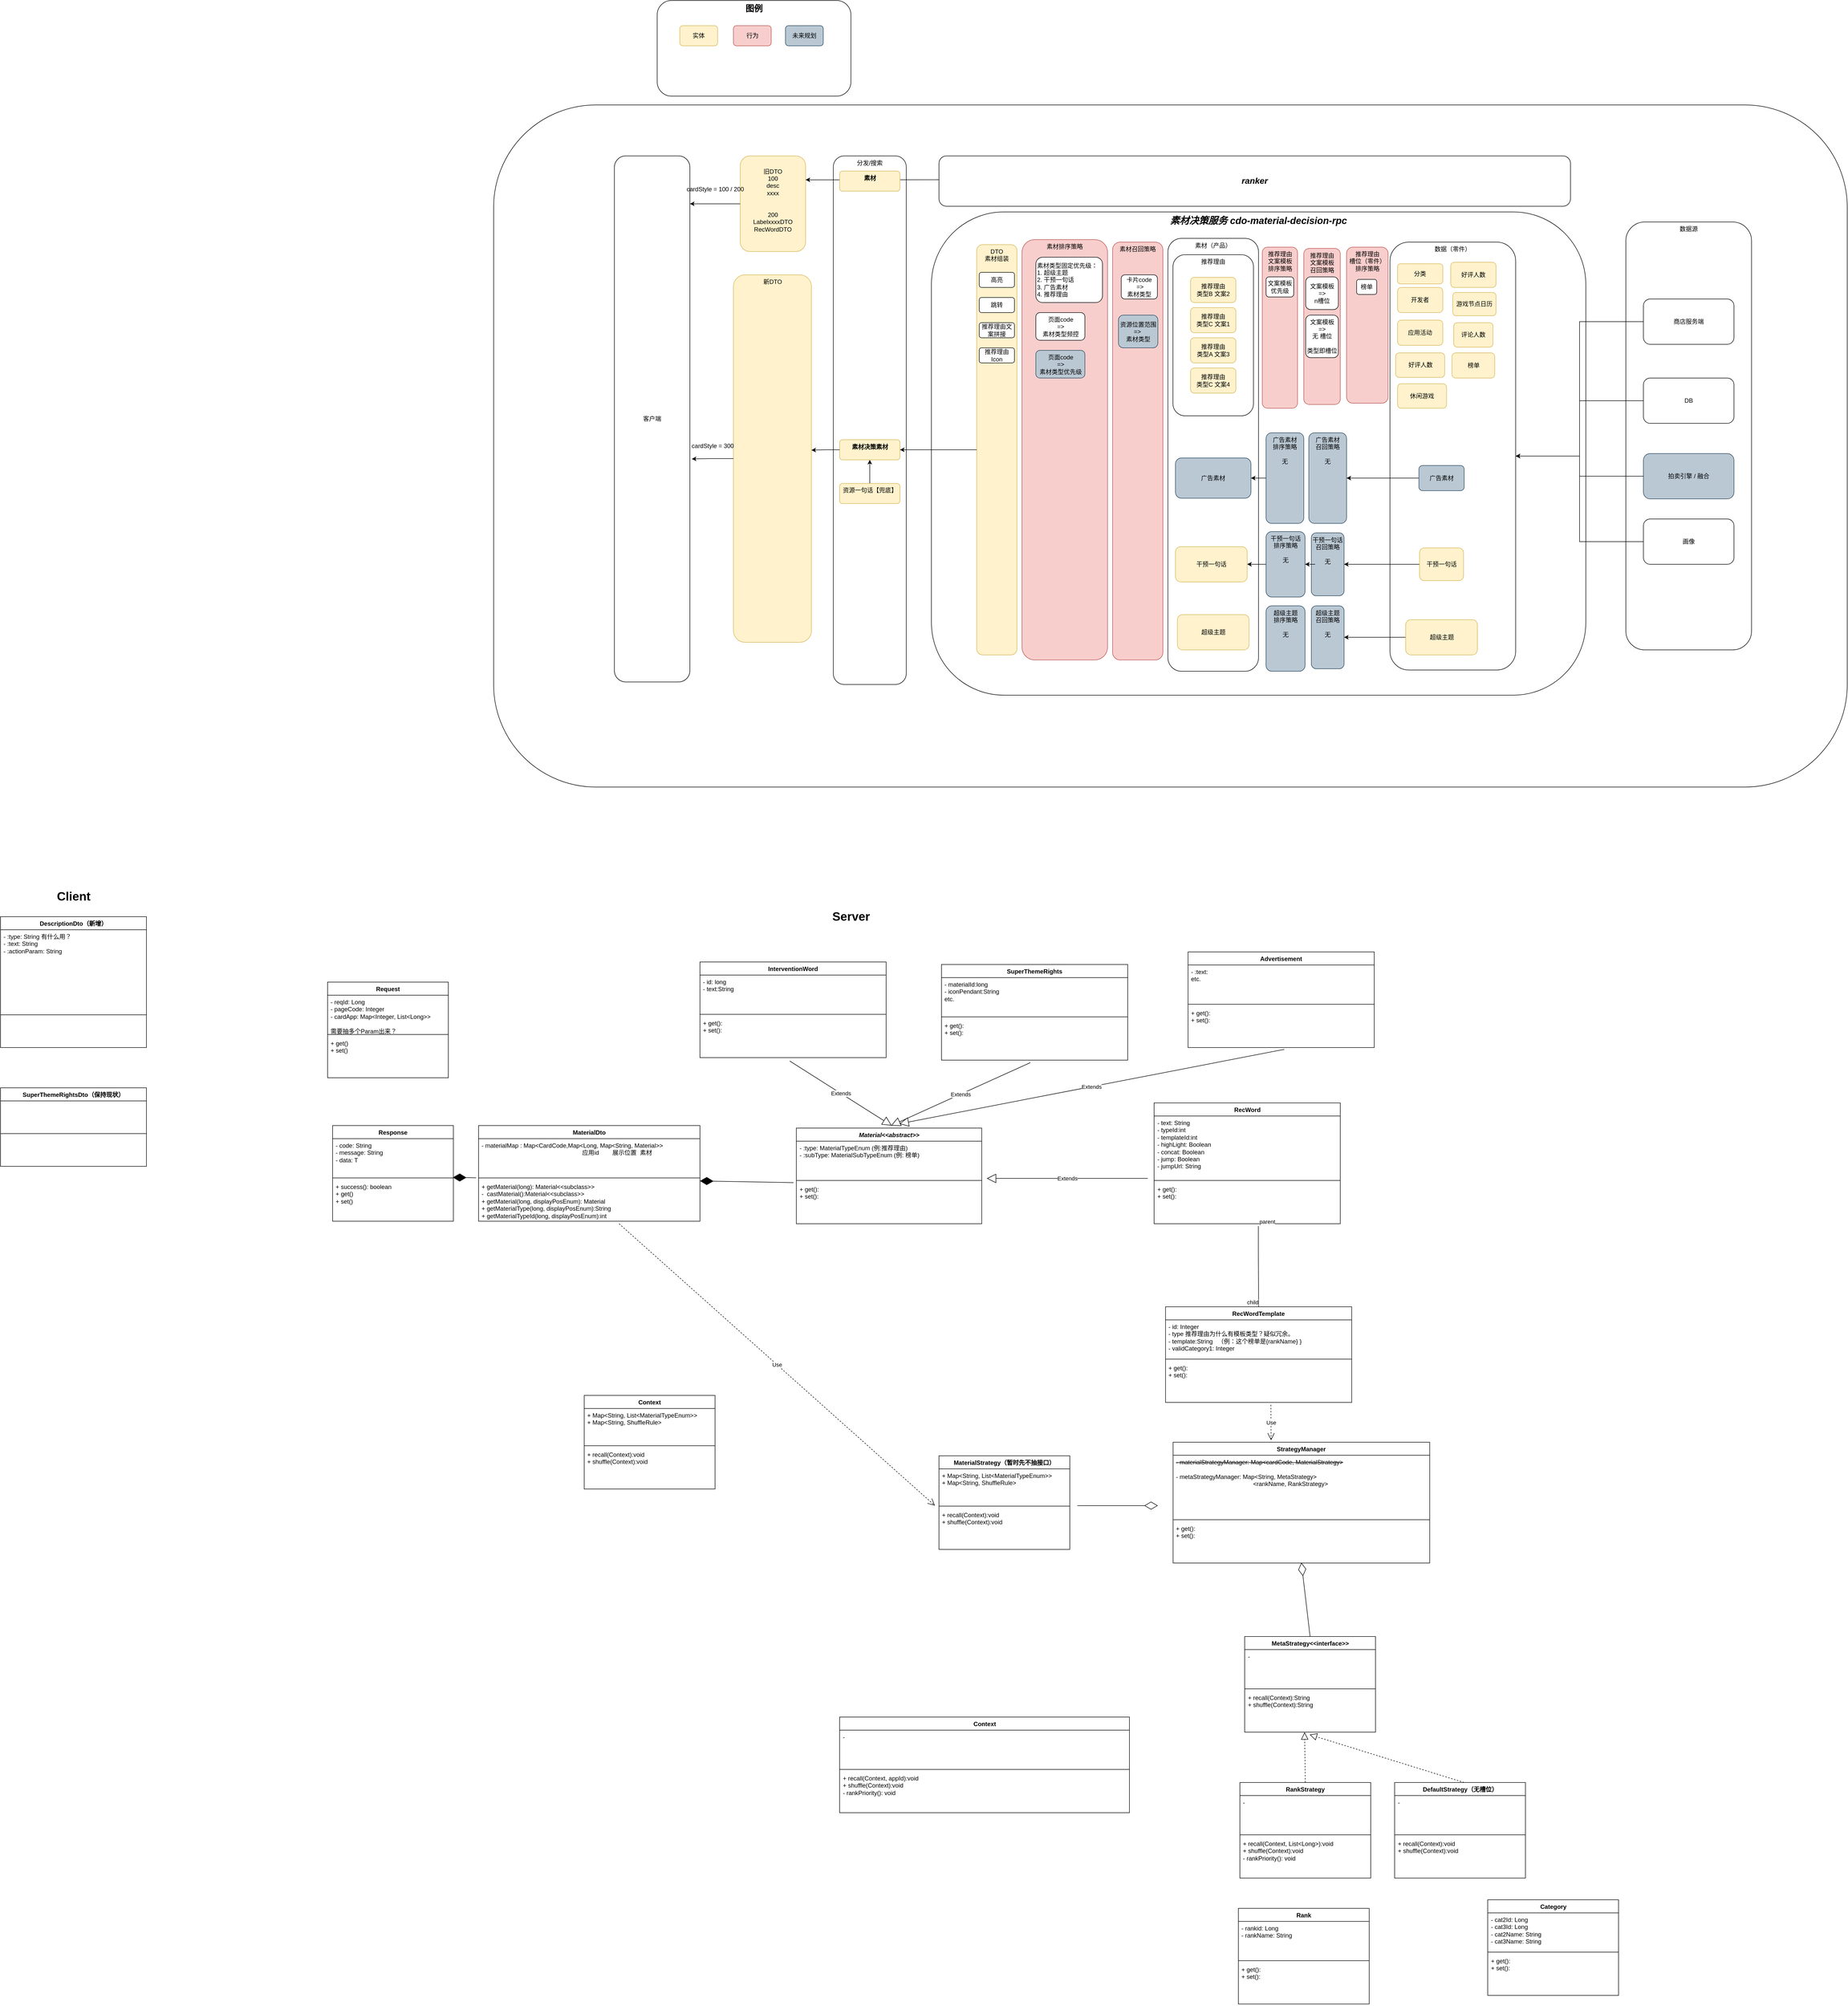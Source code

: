 <mxfile version="24.8.6">
  <diagram name="第 1 页" id="8LxZiP1NVyg7wSqTXbnJ">
    <mxGraphModel dx="2373" dy="1554" grid="1" gridSize="10" guides="1" tooltips="1" connect="1" arrows="1" fold="1" page="1" pageScale="1" pageWidth="827" pageHeight="1169" math="0" shadow="0">
      <root>
        <mxCell id="0" />
        <mxCell id="1" parent="0" />
        <mxCell id="3B4yekNZGvFQ_pMUscjl-73" value="图例&lt;br style=&quot;font-size: 17px;&quot;&gt;&lt;div style=&quot;font-size: 17px;&quot;&gt;&lt;br style=&quot;font-size: 17px;&quot;&gt;&lt;div style=&quot;font-size: 17px;&quot;&gt;&lt;br style=&quot;font-size: 17px;&quot;&gt;&lt;/div&gt;&lt;/div&gt;" style="rounded=1;whiteSpace=wrap;html=1;verticalAlign=top;fontStyle=1;fontSize=17;" parent="1" vertex="1">
          <mxGeometry x="-165" y="-1110" width="385" height="190" as="geometry" />
        </mxCell>
        <mxCell id="3B4yekNZGvFQ_pMUscjl-66" value=" " style="rounded=1;whiteSpace=wrap;html=1;" parent="1" vertex="1">
          <mxGeometry x="-490" y="-902.5" width="2690" height="1355" as="geometry" />
        </mxCell>
        <mxCell id="1YZOs5OkidO7PdD_BnGx-1" value="素材决策服务 cdo-material-decision-rpc" style="rounded=1;whiteSpace=wrap;html=1;verticalAlign=top;fontStyle=3;fontSize=19;" parent="1" vertex="1">
          <mxGeometry x="380" y="-690" width="1300.47" height="960" as="geometry" />
        </mxCell>
        <mxCell id="3B4yekNZGvFQ_pMUscjl-64" value="数据源" style="rounded=1;whiteSpace=wrap;html=1;verticalAlign=top;" parent="1" vertex="1">
          <mxGeometry x="1760" y="-670" width="249.83" height="850" as="geometry" />
        </mxCell>
        <mxCell id="3B4yekNZGvFQ_pMUscjl-63" value="素材（产品）" style="rounded=1;whiteSpace=wrap;html=1;align=center;verticalAlign=top;" parent="1" vertex="1">
          <mxGeometry x="850" y="-637.5" width="180" height="860" as="geometry" />
        </mxCell>
        <mxCell id="mTAsUbE7UdsPs39N6bfx-13" style="edgeStyle=orthogonalEdgeStyle;rounded=0;orthogonalLoop=1;jettySize=auto;html=1;entryX=1;entryY=0.5;entryDx=0;entryDy=0;" parent="1" source="1YZOs5OkidO7PdD_BnGx-4" target="1YZOs5OkidO7PdD_BnGx-39" edge="1">
          <mxGeometry relative="1" as="geometry" />
        </mxCell>
        <mxCell id="1YZOs5OkidO7PdD_BnGx-4" value="拍卖引擎 / 融合" style="rounded=1;whiteSpace=wrap;html=1;fillColor=#bac8d3;strokeColor=#23445d;" parent="1" vertex="1">
          <mxGeometry x="1794.91" y="-210" width="180" height="90" as="geometry" />
        </mxCell>
        <mxCell id="1YZOs5OkidO7PdD_BnGx-7" value="客户端" style="rounded=1;whiteSpace=wrap;html=1;" parent="1" vertex="1">
          <mxGeometry x="-250" y="-801.25" width="150" height="1045" as="geometry" />
        </mxCell>
        <mxCell id="1YZOs5OkidO7PdD_BnGx-11" value="推荐理由" style="rounded=1;whiteSpace=wrap;html=1;align=center;verticalAlign=top;" parent="1" vertex="1">
          <mxGeometry x="860" y="-605" width="160" height="320" as="geometry" />
        </mxCell>
        <mxCell id="1YZOs5OkidO7PdD_BnGx-39" value="数据（零件）" style="rounded=1;whiteSpace=wrap;html=1;verticalAlign=top;" parent="1" vertex="1">
          <mxGeometry x="1291.25" y="-630" width="249.83" height="850" as="geometry" />
        </mxCell>
        <mxCell id="mTAsUbE7UdsPs39N6bfx-20" style="edgeStyle=orthogonalEdgeStyle;rounded=0;orthogonalLoop=1;jettySize=auto;html=1;entryX=1;entryY=0.5;entryDx=0;entryDy=0;" parent="1" source="1YZOs5OkidO7PdD_BnGx-44" target="1YZOs5OkidO7PdD_BnGx-39" edge="1">
          <mxGeometry relative="1" as="geometry" />
        </mxCell>
        <mxCell id="1YZOs5OkidO7PdD_BnGx-44" value="DB" style="rounded=1;whiteSpace=wrap;html=1;" parent="1" vertex="1">
          <mxGeometry x="1794.91" y="-360" width="180" height="90" as="geometry" />
        </mxCell>
        <mxCell id="1YZOs5OkidO7PdD_BnGx-58" value="广告素材" style="rounded=1;whiteSpace=wrap;html=1;fillColor=#bac8d3;strokeColor=#23445d;" parent="1" vertex="1">
          <mxGeometry x="865" y="-201.25" width="150" height="80" as="geometry" />
        </mxCell>
        <mxCell id="mTAsUbE7UdsPs39N6bfx-2" value="行为" style="rounded=1;whiteSpace=wrap;html=1;verticalAlign=middle;fillColor=#f8cecc;strokeColor=#b85450;" parent="1" vertex="1">
          <mxGeometry x="-13.46" y="-1060" width="75" height="40" as="geometry" />
        </mxCell>
        <mxCell id="1YZOs5OkidO7PdD_BnGx-67" value="榜单" style="rounded=1;whiteSpace=wrap;html=1;fillColor=#fff2cc;strokeColor=#d6b656;" parent="1" vertex="1">
          <mxGeometry x="1414.5" y="-410" width="85" height="50" as="geometry" />
        </mxCell>
        <mxCell id="1YZOs5OkidO7PdD_BnGx-69" value="分类" style="rounded=1;whiteSpace=wrap;html=1;fillColor=#fff2cc;strokeColor=#d6b656;" parent="1" vertex="1">
          <mxGeometry x="1306.25" y="-587" width="90" height="40" as="geometry" />
        </mxCell>
        <mxCell id="3B4yekNZGvFQ_pMUscjl-15" style="edgeStyle=orthogonalEdgeStyle;rounded=0;orthogonalLoop=1;jettySize=auto;html=1;entryX=1;entryY=0.5;entryDx=0;entryDy=0;" parent="1" source="3B4yekNZGvFQ_pMUscjl-21" target="mTAsUbE7UdsPs39N6bfx-82" edge="1">
          <mxGeometry relative="1" as="geometry" />
        </mxCell>
        <mxCell id="3B4yekNZGvFQ_pMUscjl-75" style="edgeStyle=orthogonalEdgeStyle;rounded=0;orthogonalLoop=1;jettySize=auto;html=1;entryX=1;entryY=0.5;entryDx=0;entryDy=0;" parent="1" source="1YZOs5OkidO7PdD_BnGx-78" target="3B4yekNZGvFQ_pMUscjl-22" edge="1">
          <mxGeometry relative="1" as="geometry" />
        </mxCell>
        <mxCell id="1YZOs5OkidO7PdD_BnGx-78" value="干预一句话" style="rounded=1;whiteSpace=wrap;html=1;fillColor=#fff2cc;strokeColor=#d6b656;" parent="1" vertex="1">
          <mxGeometry x="1350" y="-22.5" width="87.5" height="65" as="geometry" />
        </mxCell>
        <mxCell id="mTAsUbE7UdsPs39N6bfx-10" value="素材召回策略" style="rounded=1;whiteSpace=wrap;html=1;verticalAlign=top;fillColor=#f8cecc;strokeColor=#b85450;" parent="1" vertex="1">
          <mxGeometry x="740" y="-630" width="100" height="830" as="geometry" />
        </mxCell>
        <mxCell id="mTAsUbE7UdsPs39N6bfx-16" value="推荐理由&lt;br&gt;文案模板&lt;br&gt;召回策略" style="rounded=1;whiteSpace=wrap;html=1;verticalAlign=top;fillColor=#f8cecc;strokeColor=#b85450;" parent="1" vertex="1">
          <mxGeometry x="1120" y="-617.5" width="72.5" height="310" as="geometry" />
        </mxCell>
        <mxCell id="mTAsUbE7UdsPs39N6bfx-22" value="应用活动" style="rounded=1;whiteSpace=wrap;html=1;fillColor=#fff2cc;strokeColor=#d6b656;" parent="1" vertex="1">
          <mxGeometry x="1306.25" y="-475" width="90" height="50" as="geometry" />
        </mxCell>
        <mxCell id="mTAsUbE7UdsPs39N6bfx-26" value="素材排序策略" style="rounded=1;whiteSpace=wrap;html=1;verticalAlign=top;fillColor=#f8cecc;strokeColor=#b85450;" parent="1" vertex="1">
          <mxGeometry x="560" y="-635" width="170" height="835" as="geometry" />
        </mxCell>
        <mxCell id="mTAsUbE7UdsPs39N6bfx-28" value="素材类型固定优先级：&lt;div&gt;1. 超级主题&lt;br&gt;2. 干预一句话&lt;br&gt;3. 广告素材&lt;br&gt;4. 推荐理由&lt;/div&gt;" style="rounded=1;whiteSpace=wrap;html=1;align=left;" parent="1" vertex="1">
          <mxGeometry x="587.5" y="-600" width="132.5" height="90" as="geometry" />
        </mxCell>
        <mxCell id="mTAsUbE7UdsPs39N6bfx-29" value="DTO&lt;br&gt;素材组装" style="rounded=1;whiteSpace=wrap;html=1;verticalAlign=top;fillColor=#fff2cc;strokeColor=#d6b656;" parent="1" vertex="1">
          <mxGeometry x="470" y="-625" width="80" height="815" as="geometry" />
        </mxCell>
        <mxCell id="mTAsUbE7UdsPs39N6bfx-32" value="推荐理由&lt;br&gt;文案模板&lt;br&gt;排序策略" style="rounded=1;whiteSpace=wrap;html=1;verticalAlign=top;fillColor=#f8cecc;strokeColor=#b85450;" parent="1" vertex="1">
          <mxGeometry x="1037.5" y="-620" width="70" height="320" as="geometry" />
        </mxCell>
        <mxCell id="mTAsUbE7UdsPs39N6bfx-37" value="推荐理由&lt;br&gt;类型C 文案1" style="rounded=1;whiteSpace=wrap;html=1;fillColor=#fff2cc;strokeColor=#d6b656;" parent="1" vertex="1">
          <mxGeometry x="895" y="-500" width="90" height="50" as="geometry" />
        </mxCell>
        <mxCell id="mTAsUbE7UdsPs39N6bfx-39" value="文案模板&lt;br&gt;=&amp;gt;&lt;br&gt;n槽位" style="rounded=1;whiteSpace=wrap;html=1;" parent="1" vertex="1">
          <mxGeometry x="1123.75" y="-561" width="65" height="65" as="geometry" />
        </mxCell>
        <mxCell id="mTAsUbE7UdsPs39N6bfx-45" value="分发/搜索" style="rounded=1;whiteSpace=wrap;html=1;verticalAlign=top;" parent="1" vertex="1">
          <mxGeometry x="185" y="-801.25" width="145" height="1050" as="geometry" />
        </mxCell>
        <mxCell id="mTAsUbE7UdsPs39N6bfx-46" value="未来规划" style="rounded=1;whiteSpace=wrap;html=1;fillColor=#bac8d3;strokeColor=#23445d;" parent="1" vertex="1">
          <mxGeometry x="90" y="-1060" width="75" height="40" as="geometry" />
        </mxCell>
        <mxCell id="mTAsUbE7UdsPs39N6bfx-51" value="跳转" style="rounded=1;whiteSpace=wrap;html=1;" parent="1" vertex="1">
          <mxGeometry x="475" y="-520" width="70" height="30" as="geometry" />
        </mxCell>
        <mxCell id="mTAsUbE7UdsPs39N6bfx-52" value="高亮" style="rounded=1;whiteSpace=wrap;html=1;" parent="1" vertex="1">
          <mxGeometry x="475" y="-570" width="70" height="30" as="geometry" />
        </mxCell>
        <mxCell id="mTAsUbE7UdsPs39N6bfx-53" value="推荐理由&lt;br&gt;Icon" style="rounded=1;whiteSpace=wrap;html=1;" parent="1" vertex="1">
          <mxGeometry x="475" y="-420" width="70" height="30" as="geometry" />
        </mxCell>
        <mxCell id="mTAsUbE7UdsPs39N6bfx-54" value="推荐理由&lt;br&gt;类型C 文案4" style="rounded=1;whiteSpace=wrap;html=1;fillColor=#fff2cc;strokeColor=#d6b656;" parent="1" vertex="1">
          <mxGeometry x="895" y="-380" width="90" height="50" as="geometry" />
        </mxCell>
        <mxCell id="mTAsUbE7UdsPs39N6bfx-55" value="推荐理由&lt;br&gt;类型A 文案3" style="rounded=1;whiteSpace=wrap;html=1;fillColor=#fff2cc;strokeColor=#d6b656;" parent="1" vertex="1">
          <mxGeometry x="895" y="-440" width="90" height="50" as="geometry" />
        </mxCell>
        <mxCell id="mTAsUbE7UdsPs39N6bfx-57" value="推荐理由&lt;br&gt;槽位（零件）&lt;br&gt;排序策略" style="rounded=1;whiteSpace=wrap;html=1;verticalAlign=top;fillColor=#f8cecc;strokeColor=#b85450;" parent="1" vertex="1">
          <mxGeometry x="1205" y="-620" width="82.5" height="310" as="geometry" />
        </mxCell>
        <mxCell id="mTAsUbE7UdsPs39N6bfx-61" value="游戏节点日历" style="rounded=1;whiteSpace=wrap;html=1;fillColor=#fff2cc;strokeColor=#d6b656;" parent="1" vertex="1">
          <mxGeometry x="1416" y="-530" width="86" height="46.25" as="geometry" />
        </mxCell>
        <mxCell id="mTAsUbE7UdsPs39N6bfx-68" value="旧DTO&lt;br&gt;100&lt;br&gt;desc&lt;br&gt;xxxx&lt;br&gt;&lt;br&gt;&lt;br&gt;200&lt;br&gt;LabelxxxxDTO&lt;br&gt;RecWordDTO&lt;div&gt;&lt;br/&gt;&lt;/div&gt;" style="rounded=1;whiteSpace=wrap;html=1;fillColor=#fff2cc;strokeColor=#d6b656;" parent="1" vertex="1">
          <mxGeometry y="-801.25" width="130" height="190" as="geometry" />
        </mxCell>
        <mxCell id="mTAsUbE7UdsPs39N6bfx-70" value="新DTO" style="rounded=1;whiteSpace=wrap;html=1;verticalAlign=top;fillColor=#fff2cc;strokeColor=#d6b656;" parent="1" vertex="1">
          <mxGeometry x="-13.46" y="-565" width="155" height="730" as="geometry" />
        </mxCell>
        <mxCell id="3B4yekNZGvFQ_pMUscjl-6" style="edgeStyle=orthogonalEdgeStyle;rounded=0;orthogonalLoop=1;jettySize=auto;html=1;entryX=1;entryY=0.5;entryDx=0;entryDy=0;" parent="1" source="mTAsUbE7UdsPs39N6bfx-71" target="1YZOs5OkidO7PdD_BnGx-39" edge="1">
          <mxGeometry relative="1" as="geometry" />
        </mxCell>
        <mxCell id="mTAsUbE7UdsPs39N6bfx-71" value="画像" style="rounded=1;whiteSpace=wrap;html=1;" parent="1" vertex="1">
          <mxGeometry x="1794.92" y="-80" width="180" height="90" as="geometry" />
        </mxCell>
        <mxCell id="3B4yekNZGvFQ_pMUscjl-70" style="edgeStyle=orthogonalEdgeStyle;rounded=0;orthogonalLoop=1;jettySize=auto;html=1;entryX=0.5;entryY=1;entryDx=0;entryDy=0;" parent="1" source="mTAsUbE7UdsPs39N6bfx-65" target="mTAsUbE7UdsPs39N6bfx-72" edge="1">
          <mxGeometry relative="1" as="geometry" />
        </mxCell>
        <mxCell id="mTAsUbE7UdsPs39N6bfx-65" value="资源一句话【兜底】" style="rounded=1;whiteSpace=wrap;html=1;verticalAlign=top;fillColor=#fff2cc;strokeColor=#d6b656;" parent="1" vertex="1">
          <mxGeometry x="197.5" y="-150.62" width="120" height="40" as="geometry" />
        </mxCell>
        <mxCell id="mTAsUbE7UdsPs39N6bfx-72" value="&lt;b&gt;素材决策素材&lt;/b&gt;" style="rounded=1;whiteSpace=wrap;html=1;verticalAlign=top;fillColor=#fff2cc;strokeColor=#d6b656;" parent="1" vertex="1">
          <mxGeometry x="197.5" y="-237.5" width="120" height="40" as="geometry" />
        </mxCell>
        <mxCell id="mTAsUbE7UdsPs39N6bfx-74" value="好评人数" style="rounded=1;whiteSpace=wrap;html=1;fillColor=#fff2cc;strokeColor=#d6b656;" parent="1" vertex="1">
          <mxGeometry x="1302.5" y="-410" width="97.5" height="48.75" as="geometry" />
        </mxCell>
        <mxCell id="mTAsUbE7UdsPs39N6bfx-75" value="评论人数&lt;span style=&quot;color: rgba(0, 0, 0, 0); font-family: monospace; font-size: 0px; text-align: start; text-wrap: nowrap;&quot;&gt;%3CmxGraphModel%3E%3Croot%3E%3CmxCell%20id%3D%220%22%2F%3E%3CmxCell%20id%3D%221%22%20parent%3D%220%22%2F%3E%3CmxCell%20id%3D%222%22%20value%3D%22%E5%A5%BD%E8%AF%84%E4%BA%BA%E6%95%B0%22%20style%3D%22rounded%3D1%3BwhiteSpace%3Dwrap%3Bhtml%3D1%3BfillColor%3D%23fff2cc%3BstrokeColor%3D%23d6b656%3B%22%20vertex%3D%221%22%20parent%3D%221%22%3E%3CmxGeometry%20x%3D%221032.5%22%20y%3D%22554.38%22%20width%3D%2297.5%22%20height%3D%2248.75%22%20as%3D%22geometry%22%2F%3E%3C%2FmxCell%3E%3C%2Froot%3E%3C%2FmxGraphModel%3E&lt;/span&gt;" style="rounded=1;whiteSpace=wrap;html=1;fillColor=#fff2cc;strokeColor=#d6b656;" parent="1" vertex="1">
          <mxGeometry x="1418" y="-470" width="78" height="48.75" as="geometry" />
        </mxCell>
        <mxCell id="mTAsUbE7UdsPs39N6bfx-77" value="开发者" style="rounded=1;whiteSpace=wrap;html=1;fillColor=#fff2cc;strokeColor=#d6b656;" parent="1" vertex="1">
          <mxGeometry x="1306.25" y="-540" width="90" height="50" as="geometry" />
        </mxCell>
        <mxCell id="mTAsUbE7UdsPs39N6bfx-78" value="好评人数" style="rounded=1;whiteSpace=wrap;html=1;fillColor=#fff2cc;strokeColor=#d6b656;" parent="1" vertex="1">
          <mxGeometry x="1412" y="-590" width="90" height="50" as="geometry" />
        </mxCell>
        <mxCell id="mTAsUbE7UdsPs39N6bfx-82" value="干预一句话" style="rounded=1;whiteSpace=wrap;html=1;fillColor=#fff2cc;strokeColor=#d6b656;" parent="1" vertex="1">
          <mxGeometry x="865" y="-25" width="142.5" height="70" as="geometry" />
        </mxCell>
        <mxCell id="3B4yekNZGvFQ_pMUscjl-16" style="edgeStyle=orthogonalEdgeStyle;rounded=0;orthogonalLoop=1;jettySize=auto;html=1;entryX=1;entryY=0.5;entryDx=0;entryDy=0;" parent="1" source="3B4yekNZGvFQ_pMUscjl-19" target="1YZOs5OkidO7PdD_BnGx-58" edge="1">
          <mxGeometry relative="1" as="geometry" />
        </mxCell>
        <mxCell id="3B4yekNZGvFQ_pMUscjl-74" style="edgeStyle=orthogonalEdgeStyle;rounded=0;orthogonalLoop=1;jettySize=auto;html=1;entryX=1;entryY=0.5;entryDx=0;entryDy=0;" parent="1" source="3B4yekNZGvFQ_pMUscjl-13" target="3B4yekNZGvFQ_pMUscjl-18" edge="1">
          <mxGeometry relative="1" as="geometry" />
        </mxCell>
        <mxCell id="3B4yekNZGvFQ_pMUscjl-13" value="广告素材" style="rounded=1;whiteSpace=wrap;html=1;fillColor=#bac8d3;strokeColor=#23445d;" parent="1" vertex="1">
          <mxGeometry x="1348.75" y="-186.25" width="90" height="50" as="geometry" />
        </mxCell>
        <mxCell id="3B4yekNZGvFQ_pMUscjl-18" value="广告素材&lt;br&gt;召回策略&lt;br&gt;&lt;br&gt;无" style="rounded=1;whiteSpace=wrap;html=1;verticalAlign=top;fillColor=#bac8d3;strokeColor=#23445d;" parent="1" vertex="1">
          <mxGeometry x="1130" y="-251.25" width="75" height="180" as="geometry" />
        </mxCell>
        <mxCell id="3B4yekNZGvFQ_pMUscjl-19" value="广告素材&lt;br&gt;排序策略&lt;br&gt;&lt;br&gt;无" style="rounded=1;whiteSpace=wrap;html=1;verticalAlign=top;fillColor=#bac8d3;strokeColor=#23445d;" parent="1" vertex="1">
          <mxGeometry x="1045" y="-251.25" width="75" height="180" as="geometry" />
        </mxCell>
        <mxCell id="3B4yekNZGvFQ_pMUscjl-22" value="干预一句话&lt;br&gt;召回策略&lt;br&gt;&lt;br&gt;无" style="rounded=1;whiteSpace=wrap;html=1;verticalAlign=top;fillColor=#bac8d3;strokeColor=#23445d;" parent="1" vertex="1">
          <mxGeometry x="1135" y="-52.5" width="65" height="125" as="geometry" />
        </mxCell>
        <mxCell id="3B4yekNZGvFQ_pMUscjl-24" value="卡片code&lt;br&gt;&amp;nbsp;=&amp;gt;&lt;br&gt;素材类型" style="rounded=1;whiteSpace=wrap;html=1;" parent="1" vertex="1">
          <mxGeometry x="757.18" y="-565" width="71.88" height="48" as="geometry" />
        </mxCell>
        <mxCell id="3B4yekNZGvFQ_pMUscjl-25" value="资源位置范围&lt;br&gt;=&amp;gt;&amp;nbsp;&lt;br&gt;素材类型" style="rounded=1;whiteSpace=wrap;html=1;fillColor=#bac8d3;strokeColor=#23445d;" parent="1" vertex="1">
          <mxGeometry x="751.71" y="-485" width="78.29" height="65" as="geometry" />
        </mxCell>
        <mxCell id="3B4yekNZGvFQ_pMUscjl-28" value="超级主题" style="rounded=1;whiteSpace=wrap;html=1;fillColor=#fff2cc;strokeColor=#d6b656;" parent="1" vertex="1">
          <mxGeometry x="868.75" y="110" width="142.5" height="70" as="geometry" />
        </mxCell>
        <mxCell id="3B4yekNZGvFQ_pMUscjl-35" style="edgeStyle=orthogonalEdgeStyle;rounded=0;orthogonalLoop=1;jettySize=auto;html=1;entryX=1;entryY=0.5;entryDx=0;entryDy=0;" parent="1" source="mTAsUbE7UdsPs39N6bfx-29" target="mTAsUbE7UdsPs39N6bfx-72" edge="1">
          <mxGeometry relative="1" as="geometry" />
        </mxCell>
        <mxCell id="3B4yekNZGvFQ_pMUscjl-38" style="edgeStyle=orthogonalEdgeStyle;rounded=0;orthogonalLoop=1;jettySize=auto;html=1;entryX=1.001;entryY=0.091;entryDx=0;entryDy=0;entryPerimeter=0;" parent="1" source="mTAsUbE7UdsPs39N6bfx-68" target="1YZOs5OkidO7PdD_BnGx-7" edge="1">
          <mxGeometry relative="1" as="geometry" />
        </mxCell>
        <mxCell id="3B4yekNZGvFQ_pMUscjl-39" style="edgeStyle=orthogonalEdgeStyle;rounded=0;orthogonalLoop=1;jettySize=auto;html=1;entryX=1.025;entryY=0.576;entryDx=0;entryDy=0;entryPerimeter=0;" parent="1" source="mTAsUbE7UdsPs39N6bfx-70" target="1YZOs5OkidO7PdD_BnGx-7" edge="1">
          <mxGeometry relative="1" as="geometry" />
        </mxCell>
        <mxCell id="3B4yekNZGvFQ_pMUscjl-42" style="edgeStyle=orthogonalEdgeStyle;rounded=0;orthogonalLoop=1;jettySize=auto;html=1;entryX=1;entryY=0.25;entryDx=0;entryDy=0;" parent="1" target="mTAsUbE7UdsPs39N6bfx-68" edge="1">
          <mxGeometry relative="1" as="geometry">
            <mxPoint x="390" y="-754" as="sourcePoint" />
            <mxPoint x="205" y="-716.25" as="targetPoint" />
            <Array as="points">
              <mxPoint x="470" y="-754" />
              <mxPoint x="205" y="-754" />
            </Array>
          </mxGeometry>
        </mxCell>
        <mxCell id="3B4yekNZGvFQ_pMUscjl-41" value="&lt;b&gt;&lt;font style=&quot;font-size: 17px;&quot;&gt;&lt;i&gt;ranker&lt;/i&gt;&lt;/font&gt;&lt;/b&gt;" style="rounded=1;whiteSpace=wrap;html=1;" parent="1" vertex="1">
          <mxGeometry x="395" y="-801.25" width="1255" height="100" as="geometry" />
        </mxCell>
        <mxCell id="3B4yekNZGvFQ_pMUscjl-44" value="cardStyle = 100 / 200" style="text;html=1;align=center;verticalAlign=middle;resizable=0;points=[];autosize=1;strokeColor=none;fillColor=none;" parent="1" vertex="1">
          <mxGeometry x="-120" y="-750" width="140" height="30" as="geometry" />
        </mxCell>
        <mxCell id="3B4yekNZGvFQ_pMUscjl-45" value="cardStyle = 300" style="text;html=1;align=center;verticalAlign=middle;resizable=0;points=[];autosize=1;strokeColor=none;fillColor=none;" parent="1" vertex="1">
          <mxGeometry x="-110" y="-240" width="110" height="30" as="geometry" />
        </mxCell>
        <mxCell id="3B4yekNZGvFQ_pMUscjl-76" style="edgeStyle=orthogonalEdgeStyle;rounded=0;orthogonalLoop=1;jettySize=auto;html=1;entryX=1;entryY=0.5;entryDx=0;entryDy=0;" parent="1" source="3B4yekNZGvFQ_pMUscjl-48" target="3B4yekNZGvFQ_pMUscjl-31" edge="1">
          <mxGeometry relative="1" as="geometry" />
        </mxCell>
        <mxCell id="3B4yekNZGvFQ_pMUscjl-48" value="超级主题" style="rounded=1;whiteSpace=wrap;html=1;fillColor=#fff2cc;strokeColor=#d6b656;" parent="1" vertex="1">
          <mxGeometry x="1322.5" y="120" width="142.5" height="70" as="geometry" />
        </mxCell>
        <mxCell id="3B4yekNZGvFQ_pMUscjl-53" style="edgeStyle=orthogonalEdgeStyle;rounded=0;orthogonalLoop=1;jettySize=auto;html=1;entryX=1;entryY=0.5;entryDx=0;entryDy=0;" parent="1" source="3B4yekNZGvFQ_pMUscjl-52" target="1YZOs5OkidO7PdD_BnGx-39" edge="1">
          <mxGeometry relative="1" as="geometry" />
        </mxCell>
        <mxCell id="3B4yekNZGvFQ_pMUscjl-52" value="商店服务端" style="rounded=1;whiteSpace=wrap;html=1;" parent="1" vertex="1">
          <mxGeometry x="1794.91" y="-517" width="180" height="90" as="geometry" />
        </mxCell>
        <mxCell id="3B4yekNZGvFQ_pMUscjl-56" value="榜单" style="rounded=1;whiteSpace=wrap;html=1;" parent="1" vertex="1">
          <mxGeometry x="1225" y="-556" width="40" height="30" as="geometry" />
        </mxCell>
        <mxCell id="3B4yekNZGvFQ_pMUscjl-31" value="超级主题&lt;br&gt;召回策略&lt;br&gt;&lt;br&gt;无" style="rounded=1;whiteSpace=wrap;html=1;verticalAlign=top;fillColor=#bac8d3;strokeColor=#23445d;" parent="1" vertex="1">
          <mxGeometry x="1135" y="92.5" width="65" height="125" as="geometry" />
        </mxCell>
        <mxCell id="3B4yekNZGvFQ_pMUscjl-29" value="超级主题&lt;br&gt;排序策略&lt;br&gt;&lt;br&gt;无" style="rounded=1;whiteSpace=wrap;html=1;verticalAlign=top;fillColor=#bac8d3;strokeColor=#23445d;" parent="1" vertex="1">
          <mxGeometry x="1045" y="92.5" width="77.5" height="130" as="geometry" />
        </mxCell>
        <mxCell id="3B4yekNZGvFQ_pMUscjl-69" value="实体" style="rounded=1;whiteSpace=wrap;html=1;verticalAlign=middle;fillColor=#fff2cc;strokeColor=#d6b656;" parent="1" vertex="1">
          <mxGeometry x="-120" y="-1060" width="75" height="40" as="geometry" />
        </mxCell>
        <mxCell id="3B4yekNZGvFQ_pMUscjl-71" style="edgeStyle=orthogonalEdgeStyle;rounded=0;orthogonalLoop=1;jettySize=auto;html=1;entryX=1;entryY=0.477;entryDx=0;entryDy=0;entryPerimeter=0;" parent="1" source="mTAsUbE7UdsPs39N6bfx-72" target="mTAsUbE7UdsPs39N6bfx-70" edge="1">
          <mxGeometry relative="1" as="geometry" />
        </mxCell>
        <mxCell id="3B4yekNZGvFQ_pMUscjl-72" value="文案模板优先级" style="rounded=1;whiteSpace=wrap;html=1;" parent="1" vertex="1">
          <mxGeometry x="1045" y="-561" width="55" height="40" as="geometry" />
        </mxCell>
        <mxCell id="3B4yekNZGvFQ_pMUscjl-82" value="页面code&lt;br&gt;=&amp;gt;&lt;br&gt;素材类型频控" style="rounded=1;whiteSpace=wrap;html=1;" parent="1" vertex="1">
          <mxGeometry x="587.5" y="-490" width="97.5" height="55" as="geometry" />
        </mxCell>
        <mxCell id="3B4yekNZGvFQ_pMUscjl-83" value="页面code&lt;br&gt;=&amp;gt;&lt;br&gt;素材类型优先级" style="rounded=1;whiteSpace=wrap;html=1;fillColor=#bac8d3;strokeColor=#23445d;" parent="1" vertex="1">
          <mxGeometry x="587.5" y="-415" width="97.5" height="55" as="geometry" />
        </mxCell>
        <mxCell id="3B4yekNZGvFQ_pMUscjl-84" value="文案模板&lt;br&gt;=&amp;gt;&lt;br&gt;无 槽位&lt;br&gt;&lt;br&gt;类型即槽位" style="rounded=1;whiteSpace=wrap;html=1;" parent="1" vertex="1">
          <mxGeometry x="1123.75" y="-485" width="65" height="84.5" as="geometry" />
        </mxCell>
        <mxCell id="5NM-MxCQULftXHbTaLZO-9" value="休闲游戏" style="rounded=1;whiteSpace=wrap;html=1;fillColor=#fff2cc;strokeColor=#d6b656;" parent="1" vertex="1">
          <mxGeometry x="1306.25" y="-348.75" width="97.5" height="48.75" as="geometry" />
        </mxCell>
        <mxCell id="5NM-MxCQULftXHbTaLZO-10" value="" style="edgeStyle=orthogonalEdgeStyle;rounded=0;orthogonalLoop=1;jettySize=auto;html=1;entryX=1;entryY=0.5;entryDx=0;entryDy=0;" parent="1" source="3B4yekNZGvFQ_pMUscjl-22" target="3B4yekNZGvFQ_pMUscjl-21" edge="1">
          <mxGeometry relative="1" as="geometry">
            <mxPoint x="1135" y="10" as="sourcePoint" />
            <mxPoint x="993" y="10" as="targetPoint" />
          </mxGeometry>
        </mxCell>
        <mxCell id="3B4yekNZGvFQ_pMUscjl-21" value="干预一句话&lt;br&gt;排序策略&lt;br&gt;&lt;br&gt;无" style="rounded=1;whiteSpace=wrap;html=1;verticalAlign=top;fillColor=#bac8d3;strokeColor=#23445d;" parent="1" vertex="1">
          <mxGeometry x="1045" y="-55" width="77.5" height="130" as="geometry" />
        </mxCell>
        <mxCell id="5NM-MxCQULftXHbTaLZO-11" value="&lt;b&gt;素材&lt;/b&gt;" style="rounded=1;whiteSpace=wrap;html=1;verticalAlign=top;fillColor=#fff2cc;strokeColor=#d6b656;" parent="1" vertex="1">
          <mxGeometry x="197.5" y="-771.25" width="120" height="40" as="geometry" />
        </mxCell>
        <mxCell id="5NM-MxCQULftXHbTaLZO-15" value="推荐理由&lt;br&gt;类型B 文案2" style="rounded=1;whiteSpace=wrap;html=1;fillColor=#fff2cc;strokeColor=#d6b656;" parent="1" vertex="1">
          <mxGeometry x="895" y="-560" width="90" height="50" as="geometry" />
        </mxCell>
        <mxCell id="5NM-MxCQULftXHbTaLZO-19" value="推荐理由文案拼接" style="rounded=1;whiteSpace=wrap;html=1;" parent="1" vertex="1">
          <mxGeometry x="475" y="-470" width="70" height="30" as="geometry" />
        </mxCell>
        <mxCell id="e3bZxWL-fzK4BdplxbSo-27" value="&lt;span style=&quot;text-align: left;&quot;&gt;DescriptionDto（新增）&lt;/span&gt;" style="swimlane;fontStyle=1;align=center;verticalAlign=top;childLayout=stackLayout;horizontal=1;startSize=26;horizontalStack=0;resizeParent=1;resizeParentMax=0;resizeLast=0;collapsible=1;marginBottom=0;whiteSpace=wrap;html=1;" parent="1" vertex="1">
          <mxGeometry x="-1470" y="710" width="290" height="260" as="geometry" />
        </mxCell>
        <mxCell id="e3bZxWL-fzK4BdplxbSo-28" value="- :type: String 有什么用？&lt;br&gt;- :text: String&lt;br&gt;- :actionParam: String&lt;div&gt;&lt;br&gt;&lt;/div&gt;" style="text;strokeColor=none;fillColor=none;align=left;verticalAlign=top;spacingLeft=4;spacingRight=4;overflow=hidden;rotatable=0;points=[[0,0.5],[1,0.5]];portConstraint=eastwest;whiteSpace=wrap;html=1;" parent="e3bZxWL-fzK4BdplxbSo-27" vertex="1">
          <mxGeometry y="26" width="290" height="104" as="geometry" />
        </mxCell>
        <mxCell id="e3bZxWL-fzK4BdplxbSo-29" value="" style="line;strokeWidth=1;fillColor=none;align=left;verticalAlign=middle;spacingTop=-1;spacingLeft=3;spacingRight=3;rotatable=0;labelPosition=right;points=[];portConstraint=eastwest;strokeColor=inherit;" parent="e3bZxWL-fzK4BdplxbSo-27" vertex="1">
          <mxGeometry y="130" width="290" height="130" as="geometry" />
        </mxCell>
        <mxCell id="e3bZxWL-fzK4BdplxbSo-30" value="MaterialDto" style="swimlane;fontStyle=1;align=center;verticalAlign=top;childLayout=stackLayout;horizontal=1;startSize=26;horizontalStack=0;resizeParent=1;resizeParentMax=0;resizeLast=0;collapsible=1;marginBottom=0;whiteSpace=wrap;html=1;" parent="1" vertex="1">
          <mxGeometry x="-520" y="1125" width="440" height="190" as="geometry" />
        </mxCell>
        <mxCell id="e3bZxWL-fzK4BdplxbSo-31" value="- materialMap : Map&amp;lt;CardCode,Map&amp;lt;Long, Map&amp;lt;String, Material&amp;gt;&amp;gt;&lt;br&gt;&lt;span style=&quot;white-space: pre;&quot;&gt;&#x9;&lt;/span&gt;&lt;span style=&quot;white-space: pre;&quot;&gt;&#x9;&lt;/span&gt;&lt;span style=&quot;white-space: pre;&quot;&gt;&#x9;&lt;/span&gt;&lt;span style=&quot;white-space: pre;&quot;&gt;&#x9;&lt;/span&gt;&amp;nbsp; &amp;nbsp; &amp;nbsp; &amp;nbsp; &amp;nbsp; &amp;nbsp; &amp;nbsp; &amp;nbsp; &amp;nbsp; &amp;nbsp; &amp;nbsp; &amp;nbsp; &amp;nbsp; &amp;nbsp; 应用id&amp;nbsp; &amp;nbsp; &amp;nbsp; &amp;nbsp; 展示位置&amp;nbsp; 素材" style="text;strokeColor=none;fillColor=none;align=left;verticalAlign=top;spacingLeft=4;spacingRight=4;overflow=hidden;rotatable=0;points=[[0,0.5],[1,0.5]];portConstraint=eastwest;whiteSpace=wrap;html=1;" parent="e3bZxWL-fzK4BdplxbSo-30" vertex="1">
          <mxGeometry y="26" width="440" height="74" as="geometry" />
        </mxCell>
        <mxCell id="e3bZxWL-fzK4BdplxbSo-32" value="" style="line;strokeWidth=1;fillColor=none;align=left;verticalAlign=middle;spacingTop=-1;spacingLeft=3;spacingRight=3;rotatable=0;labelPosition=right;points=[];portConstraint=eastwest;strokeColor=inherit;" parent="e3bZxWL-fzK4BdplxbSo-30" vertex="1">
          <mxGeometry y="100" width="440" height="8" as="geometry" />
        </mxCell>
        <mxCell id="e3bZxWL-fzK4BdplxbSo-33" value="+ getMaterial(long): Material&amp;lt;&amp;lt;subclass&amp;gt;&amp;gt;&lt;br&gt;-&amp;nbsp; castMaterial():Material&amp;lt;&amp;lt;subclass&amp;gt;&amp;gt;&lt;br&gt;+ getMaterial(long, displayPosEnum): Material&lt;br&gt;+ getMaterialType(long, displayPosEnum):String&lt;br&gt;+ getMaterialTypeId(long, displayPosEnum):int&lt;div&gt;&lt;br/&gt;&lt;/div&gt;" style="text;strokeColor=none;fillColor=none;align=left;verticalAlign=top;spacingLeft=4;spacingRight=4;overflow=hidden;rotatable=0;points=[[0,0.5],[1,0.5]];portConstraint=eastwest;whiteSpace=wrap;html=1;" parent="e3bZxWL-fzK4BdplxbSo-30" vertex="1">
          <mxGeometry y="108" width="440" height="82" as="geometry" />
        </mxCell>
        <mxCell id="e3bZxWL-fzK4BdplxbSo-34" value="Response" style="swimlane;fontStyle=1;align=center;verticalAlign=top;childLayout=stackLayout;horizontal=1;startSize=26;horizontalStack=0;resizeParent=1;resizeParentMax=0;resizeLast=0;collapsible=1;marginBottom=0;whiteSpace=wrap;html=1;" parent="1" vertex="1">
          <mxGeometry x="-810" y="1125" width="240" height="190" as="geometry" />
        </mxCell>
        <mxCell id="e3bZxWL-fzK4BdplxbSo-35" value="- code: String&amp;nbsp;&lt;br&gt;- message: String&lt;br&gt;- data: T" style="text;strokeColor=none;fillColor=none;align=left;verticalAlign=top;spacingLeft=4;spacingRight=4;overflow=hidden;rotatable=0;points=[[0,0.5],[1,0.5]];portConstraint=eastwest;whiteSpace=wrap;html=1;" parent="e3bZxWL-fzK4BdplxbSo-34" vertex="1">
          <mxGeometry y="26" width="240" height="74" as="geometry" />
        </mxCell>
        <mxCell id="e3bZxWL-fzK4BdplxbSo-36" value="" style="line;strokeWidth=1;fillColor=none;align=left;verticalAlign=middle;spacingTop=-1;spacingLeft=3;spacingRight=3;rotatable=0;labelPosition=right;points=[];portConstraint=eastwest;strokeColor=inherit;" parent="e3bZxWL-fzK4BdplxbSo-34" vertex="1">
          <mxGeometry y="100" width="240" height="8" as="geometry" />
        </mxCell>
        <mxCell id="e3bZxWL-fzK4BdplxbSo-37" value="+ success(): boolean&lt;br&gt;+ get()&lt;br&gt;+ set()" style="text;strokeColor=none;fillColor=none;align=left;verticalAlign=top;spacingLeft=4;spacingRight=4;overflow=hidden;rotatable=0;points=[[0,0.5],[1,0.5]];portConstraint=eastwest;whiteSpace=wrap;html=1;" parent="e3bZxWL-fzK4BdplxbSo-34" vertex="1">
          <mxGeometry y="108" width="240" height="82" as="geometry" />
        </mxCell>
        <mxCell id="e3bZxWL-fzK4BdplxbSo-43" value="" style="endArrow=diamondThin;endFill=1;endSize=24;html=1;rounded=0;entryX=0.996;entryY=1.04;entryDx=0;entryDy=0;entryPerimeter=0;exitX=-0.011;exitY=-0.052;exitDx=0;exitDy=0;exitPerimeter=0;" parent="1" source="e3bZxWL-fzK4BdplxbSo-33" target="e3bZxWL-fzK4BdplxbSo-35" edge="1">
          <mxGeometry width="160" relative="1" as="geometry">
            <mxPoint x="-610" y="1185" as="sourcePoint" />
            <mxPoint x="-450" y="1185" as="targetPoint" />
          </mxGeometry>
        </mxCell>
        <mxCell id="e3bZxWL-fzK4BdplxbSo-47" value="&lt;span style=&quot;text-align: left;&quot;&gt;&lt;i&gt;Material&amp;lt;&amp;lt;abstract&amp;gt;&amp;gt;&lt;/i&gt;&lt;/span&gt;" style="swimlane;fontStyle=1;align=center;verticalAlign=top;childLayout=stackLayout;horizontal=1;startSize=26;horizontalStack=0;resizeParent=1;resizeParentMax=0;resizeLast=0;collapsible=1;marginBottom=0;whiteSpace=wrap;html=1;" parent="1" vertex="1">
          <mxGeometry x="111.54" y="1130" width="368.46" height="190" as="geometry" />
        </mxCell>
        <mxCell id="e3bZxWL-fzK4BdplxbSo-48" value="- :type: MaterialTypeEnum (例:推荐理由)&lt;div&gt;- :subType:&amp;nbsp;&lt;span style=&quot;background-color: initial;&quot;&gt;MaterialSubTypeEnum (例: 榜单)&lt;/span&gt;&lt;/div&gt;" style="text;strokeColor=none;fillColor=none;align=left;verticalAlign=top;spacingLeft=4;spacingRight=4;overflow=hidden;rotatable=0;points=[[0,0.5],[1,0.5]];portConstraint=eastwest;whiteSpace=wrap;html=1;" parent="e3bZxWL-fzK4BdplxbSo-47" vertex="1">
          <mxGeometry y="26" width="368.46" height="74" as="geometry" />
        </mxCell>
        <mxCell id="e3bZxWL-fzK4BdplxbSo-49" value="" style="line;strokeWidth=1;fillColor=none;align=left;verticalAlign=middle;spacingTop=-1;spacingLeft=3;spacingRight=3;rotatable=0;labelPosition=right;points=[];portConstraint=eastwest;strokeColor=inherit;" parent="e3bZxWL-fzK4BdplxbSo-47" vertex="1">
          <mxGeometry y="100" width="368.46" height="8" as="geometry" />
        </mxCell>
        <mxCell id="e3bZxWL-fzK4BdplxbSo-50" value="+ get():&lt;br&gt;+ set():" style="text;strokeColor=none;fillColor=none;align=left;verticalAlign=top;spacingLeft=4;spacingRight=4;overflow=hidden;rotatable=0;points=[[0,0.5],[1,0.5]];portConstraint=eastwest;whiteSpace=wrap;html=1;" parent="e3bZxWL-fzK4BdplxbSo-47" vertex="1">
          <mxGeometry y="108" width="368.46" height="82" as="geometry" />
        </mxCell>
        <mxCell id="e3bZxWL-fzK4BdplxbSo-51" value="" style="endArrow=diamondThin;endFill=1;endSize=24;html=1;rounded=0;exitX=-0.015;exitY=0.004;exitDx=0;exitDy=0;exitPerimeter=0;" parent="1" source="e3bZxWL-fzK4BdplxbSo-50" edge="1">
          <mxGeometry width="160" relative="1" as="geometry">
            <mxPoint x="37.84" y="1237.424" as="sourcePoint" />
            <mxPoint x="-80" y="1235" as="targetPoint" />
          </mxGeometry>
        </mxCell>
        <mxCell id="e3bZxWL-fzK4BdplxbSo-52" value="&lt;span style=&quot;text-align: left;&quot;&gt;RecWord&lt;/span&gt;" style="swimlane;fontStyle=1;align=center;verticalAlign=top;childLayout=stackLayout;horizontal=1;startSize=26;horizontalStack=0;resizeParent=1;resizeParentMax=0;resizeLast=0;collapsible=1;marginBottom=0;whiteSpace=wrap;html=1;" parent="1" vertex="1">
          <mxGeometry x="822.5" y="1080" width="370" height="240" as="geometry" />
        </mxCell>
        <mxCell id="e3bZxWL-fzK4BdplxbSo-53" value="- text: String&lt;br&gt;- typeId:int&lt;br&gt;- templateId:int&lt;div&gt;- highLight: Boolean&lt;br&gt;- concat: Boolean&lt;br&gt;- jump: Boolean&lt;br&gt;- jumpUrl: String&lt;/div&gt;" style="text;strokeColor=none;fillColor=none;align=left;verticalAlign=top;spacingLeft=4;spacingRight=4;overflow=hidden;rotatable=0;points=[[0,0.5],[1,0.5]];portConstraint=eastwest;whiteSpace=wrap;html=1;" parent="e3bZxWL-fzK4BdplxbSo-52" vertex="1">
          <mxGeometry y="26" width="370" height="124" as="geometry" />
        </mxCell>
        <mxCell id="e3bZxWL-fzK4BdplxbSo-54" value="" style="line;strokeWidth=1;fillColor=none;align=left;verticalAlign=middle;spacingTop=-1;spacingLeft=3;spacingRight=3;rotatable=0;labelPosition=right;points=[];portConstraint=eastwest;strokeColor=inherit;" parent="e3bZxWL-fzK4BdplxbSo-52" vertex="1">
          <mxGeometry y="150" width="370" height="8" as="geometry" />
        </mxCell>
        <mxCell id="e3bZxWL-fzK4BdplxbSo-55" value="+ get():&lt;br&gt;+ set():" style="text;strokeColor=none;fillColor=none;align=left;verticalAlign=top;spacingLeft=4;spacingRight=4;overflow=hidden;rotatable=0;points=[[0,0.5],[1,0.5]];portConstraint=eastwest;whiteSpace=wrap;html=1;" parent="e3bZxWL-fzK4BdplxbSo-52" vertex="1">
          <mxGeometry y="158" width="370" height="82" as="geometry" />
        </mxCell>
        <mxCell id="e3bZxWL-fzK4BdplxbSo-56" value="&lt;div style=&quot;text-align: left;&quot;&gt;&lt;span style=&quot;background-color: initial;&quot;&gt;Advertisement&lt;/span&gt;&lt;/div&gt;" style="swimlane;fontStyle=1;align=center;verticalAlign=top;childLayout=stackLayout;horizontal=1;startSize=26;horizontalStack=0;resizeParent=1;resizeParentMax=0;resizeLast=0;collapsible=1;marginBottom=0;whiteSpace=wrap;html=1;" parent="1" vertex="1">
          <mxGeometry x="890" y="780" width="370" height="190" as="geometry" />
        </mxCell>
        <mxCell id="e3bZxWL-fzK4BdplxbSo-57" value="- :text:&amp;nbsp;&lt;div&gt;etc.&lt;/div&gt;" style="text;strokeColor=none;fillColor=none;align=left;verticalAlign=top;spacingLeft=4;spacingRight=4;overflow=hidden;rotatable=0;points=[[0,0.5],[1,0.5]];portConstraint=eastwest;whiteSpace=wrap;html=1;" parent="e3bZxWL-fzK4BdplxbSo-56" vertex="1">
          <mxGeometry y="26" width="370" height="74" as="geometry" />
        </mxCell>
        <mxCell id="e3bZxWL-fzK4BdplxbSo-58" value="" style="line;strokeWidth=1;fillColor=none;align=left;verticalAlign=middle;spacingTop=-1;spacingLeft=3;spacingRight=3;rotatable=0;labelPosition=right;points=[];portConstraint=eastwest;strokeColor=inherit;" parent="e3bZxWL-fzK4BdplxbSo-56" vertex="1">
          <mxGeometry y="100" width="370" height="8" as="geometry" />
        </mxCell>
        <mxCell id="e3bZxWL-fzK4BdplxbSo-59" value="+ get():&lt;br&gt;+ set():" style="text;strokeColor=none;fillColor=none;align=left;verticalAlign=top;spacingLeft=4;spacingRight=4;overflow=hidden;rotatable=0;points=[[0,0.5],[1,0.5]];portConstraint=eastwest;whiteSpace=wrap;html=1;" parent="e3bZxWL-fzK4BdplxbSo-56" vertex="1">
          <mxGeometry y="108" width="370" height="82" as="geometry" />
        </mxCell>
        <mxCell id="e3bZxWL-fzK4BdplxbSo-60" value="&lt;div style=&quot;text-align: left;&quot;&gt;&lt;span style=&quot;background-color: initial;&quot;&gt;SuperThemeRights&lt;/span&gt;&lt;/div&gt;" style="swimlane;fontStyle=1;align=center;verticalAlign=top;childLayout=stackLayout;horizontal=1;startSize=26;horizontalStack=0;resizeParent=1;resizeParentMax=0;resizeLast=0;collapsible=1;marginBottom=0;whiteSpace=wrap;html=1;" parent="1" vertex="1">
          <mxGeometry x="400" y="805" width="370" height="190" as="geometry" />
        </mxCell>
        <mxCell id="e3bZxWL-fzK4BdplxbSo-61" value="- materialId:long&lt;br&gt;- iconPendant:String&lt;div&gt;etc.&lt;/div&gt;" style="text;strokeColor=none;fillColor=none;align=left;verticalAlign=top;spacingLeft=4;spacingRight=4;overflow=hidden;rotatable=0;points=[[0,0.5],[1,0.5]];portConstraint=eastwest;whiteSpace=wrap;html=1;" parent="e3bZxWL-fzK4BdplxbSo-60" vertex="1">
          <mxGeometry y="26" width="370" height="74" as="geometry" />
        </mxCell>
        <mxCell id="e3bZxWL-fzK4BdplxbSo-62" value="" style="line;strokeWidth=1;fillColor=none;align=left;verticalAlign=middle;spacingTop=-1;spacingLeft=3;spacingRight=3;rotatable=0;labelPosition=right;points=[];portConstraint=eastwest;strokeColor=inherit;" parent="e3bZxWL-fzK4BdplxbSo-60" vertex="1">
          <mxGeometry y="100" width="370" height="8" as="geometry" />
        </mxCell>
        <mxCell id="e3bZxWL-fzK4BdplxbSo-63" value="+ get():&lt;br&gt;+ set():" style="text;strokeColor=none;fillColor=none;align=left;verticalAlign=top;spacingLeft=4;spacingRight=4;overflow=hidden;rotatable=0;points=[[0,0.5],[1,0.5]];portConstraint=eastwest;whiteSpace=wrap;html=1;" parent="e3bZxWL-fzK4BdplxbSo-60" vertex="1">
          <mxGeometry y="108" width="370" height="82" as="geometry" />
        </mxCell>
        <mxCell id="e3bZxWL-fzK4BdplxbSo-64" value="&lt;div style=&quot;text-align: left;&quot;&gt;&lt;span style=&quot;background-color: initial;&quot;&gt;InterventionWord&lt;/span&gt;&lt;/div&gt;" style="swimlane;fontStyle=1;align=center;verticalAlign=top;childLayout=stackLayout;horizontal=1;startSize=26;horizontalStack=0;resizeParent=1;resizeParentMax=0;resizeLast=0;collapsible=1;marginBottom=0;whiteSpace=wrap;html=1;" parent="1" vertex="1">
          <mxGeometry x="-80" y="800" width="370" height="190" as="geometry" />
        </mxCell>
        <mxCell id="e3bZxWL-fzK4BdplxbSo-65" value="- id: long&lt;br&gt;- text:String" style="text;strokeColor=none;fillColor=none;align=left;verticalAlign=top;spacingLeft=4;spacingRight=4;overflow=hidden;rotatable=0;points=[[0,0.5],[1,0.5]];portConstraint=eastwest;whiteSpace=wrap;html=1;" parent="e3bZxWL-fzK4BdplxbSo-64" vertex="1">
          <mxGeometry y="26" width="370" height="74" as="geometry" />
        </mxCell>
        <mxCell id="e3bZxWL-fzK4BdplxbSo-66" value="" style="line;strokeWidth=1;fillColor=none;align=left;verticalAlign=middle;spacingTop=-1;spacingLeft=3;spacingRight=3;rotatable=0;labelPosition=right;points=[];portConstraint=eastwest;strokeColor=inherit;" parent="e3bZxWL-fzK4BdplxbSo-64" vertex="1">
          <mxGeometry y="100" width="370" height="8" as="geometry" />
        </mxCell>
        <mxCell id="e3bZxWL-fzK4BdplxbSo-67" value="+ get():&lt;br&gt;+ set():" style="text;strokeColor=none;fillColor=none;align=left;verticalAlign=top;spacingLeft=4;spacingRight=4;overflow=hidden;rotatable=0;points=[[0,0.5],[1,0.5]];portConstraint=eastwest;whiteSpace=wrap;html=1;" parent="e3bZxWL-fzK4BdplxbSo-64" vertex="1">
          <mxGeometry y="108" width="370" height="82" as="geometry" />
        </mxCell>
        <mxCell id="e3bZxWL-fzK4BdplxbSo-69" value="Extends" style="endArrow=block;endSize=16;endFill=0;html=1;rounded=0;" parent="1" edge="1">
          <mxGeometry width="160" relative="1" as="geometry">
            <mxPoint x="810" y="1230" as="sourcePoint" />
            <mxPoint x="490" y="1230" as="targetPoint" />
          </mxGeometry>
        </mxCell>
        <mxCell id="e3bZxWL-fzK4BdplxbSo-70" value="Extends" style="endArrow=block;endSize=16;endFill=0;html=1;rounded=0;exitX=0.517;exitY=1.044;exitDx=0;exitDy=0;exitPerimeter=0;entryX=0.556;entryY=-0.045;entryDx=0;entryDy=0;entryPerimeter=0;" parent="1" source="e3bZxWL-fzK4BdplxbSo-59" target="e3bZxWL-fzK4BdplxbSo-47" edge="1">
          <mxGeometry x="0.002" width="160" relative="1" as="geometry">
            <mxPoint x="-125" y="1422" as="sourcePoint" />
            <mxPoint x="280" y="1320" as="targetPoint" />
            <mxPoint as="offset" />
          </mxGeometry>
        </mxCell>
        <mxCell id="e3bZxWL-fzK4BdplxbSo-72" value="Extends" style="endArrow=block;endSize=16;endFill=0;html=1;rounded=0;exitX=0.477;exitY=1.061;exitDx=0;exitDy=0;exitPerimeter=0;" parent="1" source="e3bZxWL-fzK4BdplxbSo-63" edge="1">
          <mxGeometry x="0.002" width="160" relative="1" as="geometry">
            <mxPoint x="637.5" y="1361" as="sourcePoint" />
            <mxPoint x="300" y="1125" as="targetPoint" />
            <mxPoint as="offset" />
          </mxGeometry>
        </mxCell>
        <mxCell id="e3bZxWL-fzK4BdplxbSo-73" value="Extends" style="endArrow=block;endSize=16;endFill=0;html=1;rounded=0;exitX=0.482;exitY=1.082;exitDx=0;exitDy=0;exitPerimeter=0;" parent="1" source="e3bZxWL-fzK4BdplxbSo-67" edge="1">
          <mxGeometry x="0.002" width="160" relative="1" as="geometry">
            <mxPoint x="783" y="1425" as="sourcePoint" />
            <mxPoint x="301" y="1125" as="targetPoint" />
            <mxPoint as="offset" />
          </mxGeometry>
        </mxCell>
        <mxCell id="e3bZxWL-fzK4BdplxbSo-83" value="&lt;span style=&quot;text-align: left;&quot;&gt;SuperThemeRightsDto（保持现状）&lt;/span&gt;" style="swimlane;fontStyle=1;align=center;verticalAlign=top;childLayout=stackLayout;horizontal=1;startSize=26;horizontalStack=0;resizeParent=1;resizeParentMax=0;resizeLast=0;collapsible=1;marginBottom=0;whiteSpace=wrap;html=1;" parent="1" vertex="1">
          <mxGeometry x="-1470" y="1050" width="290" height="156" as="geometry" />
        </mxCell>
        <mxCell id="e3bZxWL-fzK4BdplxbSo-85" value="" style="line;strokeWidth=1;fillColor=none;align=left;verticalAlign=middle;spacingTop=-1;spacingLeft=3;spacingRight=3;rotatable=0;labelPosition=right;points=[];portConstraint=eastwest;strokeColor=inherit;" parent="e3bZxWL-fzK4BdplxbSo-83" vertex="1">
          <mxGeometry y="26" width="290" height="130" as="geometry" />
        </mxCell>
        <mxCell id="e3bZxWL-fzK4BdplxbSo-94" value="Client" style="text;html=1;align=center;verticalAlign=middle;resizable=0;points=[];autosize=1;strokeColor=none;fillColor=none;fontStyle=1;fontSize=24;" parent="1" vertex="1">
          <mxGeometry x="-1365" y="650" width="80" height="40" as="geometry" />
        </mxCell>
        <mxCell id="e3bZxWL-fzK4BdplxbSo-104" value="&lt;div style=&quot;text-align: left;&quot;&gt;Rank&lt;/div&gt;" style="swimlane;fontStyle=1;align=center;verticalAlign=top;childLayout=stackLayout;horizontal=1;startSize=26;horizontalStack=0;resizeParent=1;resizeParentMax=0;resizeLast=0;collapsible=1;marginBottom=0;whiteSpace=wrap;html=1;" parent="1" vertex="1">
          <mxGeometry x="990" y="2680" width="260" height="190" as="geometry" />
        </mxCell>
        <mxCell id="e3bZxWL-fzK4BdplxbSo-105" value="&lt;div&gt;- rankid: Long&lt;br&gt;- rankName: String&lt;br&gt;&lt;/div&gt;" style="text;strokeColor=none;fillColor=none;align=left;verticalAlign=top;spacingLeft=4;spacingRight=4;overflow=hidden;rotatable=0;points=[[0,0.5],[1,0.5]];portConstraint=eastwest;whiteSpace=wrap;html=1;" parent="e3bZxWL-fzK4BdplxbSo-104" vertex="1">
          <mxGeometry y="26" width="260" height="74" as="geometry" />
        </mxCell>
        <mxCell id="e3bZxWL-fzK4BdplxbSo-106" value="" style="line;strokeWidth=1;fillColor=none;align=left;verticalAlign=middle;spacingTop=-1;spacingLeft=3;spacingRight=3;rotatable=0;labelPosition=right;points=[];portConstraint=eastwest;strokeColor=inherit;" parent="e3bZxWL-fzK4BdplxbSo-104" vertex="1">
          <mxGeometry y="100" width="260" height="8" as="geometry" />
        </mxCell>
        <mxCell id="e3bZxWL-fzK4BdplxbSo-107" value="+ get():&lt;br&gt;+ set():" style="text;strokeColor=none;fillColor=none;align=left;verticalAlign=top;spacingLeft=4;spacingRight=4;overflow=hidden;rotatable=0;points=[[0,0.5],[1,0.5]];portConstraint=eastwest;whiteSpace=wrap;html=1;" parent="e3bZxWL-fzK4BdplxbSo-104" vertex="1">
          <mxGeometry y="108" width="260" height="82" as="geometry" />
        </mxCell>
        <mxCell id="e3bZxWL-fzK4BdplxbSo-108" value="&lt;div style=&quot;text-align: left;&quot;&gt;Category&lt;/div&gt;" style="swimlane;fontStyle=1;align=center;verticalAlign=top;childLayout=stackLayout;horizontal=1;startSize=26;horizontalStack=0;resizeParent=1;resizeParentMax=0;resizeLast=0;collapsible=1;marginBottom=0;whiteSpace=wrap;html=1;" parent="1" vertex="1">
          <mxGeometry x="1485.5" y="2663" width="260" height="190" as="geometry" />
        </mxCell>
        <mxCell id="e3bZxWL-fzK4BdplxbSo-109" value="- cat2Id: Long&lt;br&gt;- cat3Id: Long&lt;br&gt;- cat2Name: String&lt;br&gt;- cat3Name: String" style="text;strokeColor=none;fillColor=none;align=left;verticalAlign=top;spacingLeft=4;spacingRight=4;overflow=hidden;rotatable=0;points=[[0,0.5],[1,0.5]];portConstraint=eastwest;whiteSpace=wrap;html=1;" parent="e3bZxWL-fzK4BdplxbSo-108" vertex="1">
          <mxGeometry y="26" width="260" height="74" as="geometry" />
        </mxCell>
        <mxCell id="e3bZxWL-fzK4BdplxbSo-110" value="" style="line;strokeWidth=1;fillColor=none;align=left;verticalAlign=middle;spacingTop=-1;spacingLeft=3;spacingRight=3;rotatable=0;labelPosition=right;points=[];portConstraint=eastwest;strokeColor=inherit;" parent="e3bZxWL-fzK4BdplxbSo-108" vertex="1">
          <mxGeometry y="100" width="260" height="8" as="geometry" />
        </mxCell>
        <mxCell id="e3bZxWL-fzK4BdplxbSo-111" value="+ get():&lt;br&gt;+ set():" style="text;strokeColor=none;fillColor=none;align=left;verticalAlign=top;spacingLeft=4;spacingRight=4;overflow=hidden;rotatable=0;points=[[0,0.5],[1,0.5]];portConstraint=eastwest;whiteSpace=wrap;html=1;" parent="e3bZxWL-fzK4BdplxbSo-108" vertex="1">
          <mxGeometry y="108" width="260" height="82" as="geometry" />
        </mxCell>
        <mxCell id="e3bZxWL-fzK4BdplxbSo-119" value="&lt;span style=&quot;text-align: left;&quot;&gt;RecWordTemplate&lt;/span&gt;" style="swimlane;fontStyle=1;align=center;verticalAlign=top;childLayout=stackLayout;horizontal=1;startSize=26;horizontalStack=0;resizeParent=1;resizeParentMax=0;resizeLast=0;collapsible=1;marginBottom=0;whiteSpace=wrap;html=1;" parent="1" vertex="1">
          <mxGeometry x="845.24" y="1485" width="370" height="190" as="geometry" />
        </mxCell>
        <mxCell id="e3bZxWL-fzK4BdplxbSo-120" value="- id: Integer&lt;br&gt;- type 推荐理由为什么有模板类型？疑似冗余。&lt;br&gt;- template:String&amp;nbsp; &amp;nbsp;（例：这个榜单是{rankName}&amp;nbsp;}&lt;br&gt;- validCategory1: Integer" style="text;strokeColor=none;fillColor=none;align=left;verticalAlign=top;spacingLeft=4;spacingRight=4;overflow=hidden;rotatable=0;points=[[0,0.5],[1,0.5]];portConstraint=eastwest;whiteSpace=wrap;html=1;" parent="e3bZxWL-fzK4BdplxbSo-119" vertex="1">
          <mxGeometry y="26" width="370" height="74" as="geometry" />
        </mxCell>
        <mxCell id="e3bZxWL-fzK4BdplxbSo-121" value="" style="line;strokeWidth=1;fillColor=none;align=left;verticalAlign=middle;spacingTop=-1;spacingLeft=3;spacingRight=3;rotatable=0;labelPosition=right;points=[];portConstraint=eastwest;strokeColor=inherit;" parent="e3bZxWL-fzK4BdplxbSo-119" vertex="1">
          <mxGeometry y="100" width="370" height="8" as="geometry" />
        </mxCell>
        <mxCell id="e3bZxWL-fzK4BdplxbSo-122" value="+ get():&lt;br&gt;+ set():" style="text;strokeColor=none;fillColor=none;align=left;verticalAlign=top;spacingLeft=4;spacingRight=4;overflow=hidden;rotatable=0;points=[[0,0.5],[1,0.5]];portConstraint=eastwest;whiteSpace=wrap;html=1;" parent="e3bZxWL-fzK4BdplxbSo-119" vertex="1">
          <mxGeometry y="108" width="370" height="82" as="geometry" />
        </mxCell>
        <mxCell id="e3bZxWL-fzK4BdplxbSo-123" value="Request" style="swimlane;fontStyle=1;align=center;verticalAlign=top;childLayout=stackLayout;horizontal=1;startSize=26;horizontalStack=0;resizeParent=1;resizeParentMax=0;resizeLast=0;collapsible=1;marginBottom=0;whiteSpace=wrap;html=1;" parent="1" vertex="1">
          <mxGeometry x="-820" y="840" width="240" height="190" as="geometry" />
        </mxCell>
        <mxCell id="e3bZxWL-fzK4BdplxbSo-124" value="- reqId: Long&lt;br&gt;- pageCode: Integer&lt;br&gt;- cardApp: Map&amp;lt;Integer, List&amp;lt;Long&amp;gt;&amp;gt;&lt;br&gt;&lt;span style=&quot;background-color: initial;&quot;&gt;&lt;br&gt;需要抽多个Param出来？&lt;/span&gt;" style="text;strokeColor=none;fillColor=none;align=left;verticalAlign=top;spacingLeft=4;spacingRight=4;overflow=hidden;rotatable=0;points=[[0,0.5],[1,0.5]];portConstraint=eastwest;whiteSpace=wrap;html=1;" parent="e3bZxWL-fzK4BdplxbSo-123" vertex="1">
          <mxGeometry y="26" width="240" height="74" as="geometry" />
        </mxCell>
        <mxCell id="e3bZxWL-fzK4BdplxbSo-125" value="" style="line;strokeWidth=1;fillColor=none;align=left;verticalAlign=middle;spacingTop=-1;spacingLeft=3;spacingRight=3;rotatable=0;labelPosition=right;points=[];portConstraint=eastwest;strokeColor=inherit;" parent="e3bZxWL-fzK4BdplxbSo-123" vertex="1">
          <mxGeometry y="100" width="240" height="8" as="geometry" />
        </mxCell>
        <mxCell id="e3bZxWL-fzK4BdplxbSo-126" value="+ get()&lt;br&gt;+ set()" style="text;strokeColor=none;fillColor=none;align=left;verticalAlign=top;spacingLeft=4;spacingRight=4;overflow=hidden;rotatable=0;points=[[0,0.5],[1,0.5]];portConstraint=eastwest;whiteSpace=wrap;html=1;" parent="e3bZxWL-fzK4BdplxbSo-123" vertex="1">
          <mxGeometry y="108" width="240" height="82" as="geometry" />
        </mxCell>
        <mxCell id="Ma07D-Jzh4vMKz05vdE6-1" value="&lt;div style=&quot;text-align: left;&quot;&gt;MetaStrategy&amp;lt;&amp;lt;interface&amp;gt;&amp;gt;&lt;/div&gt;" style="swimlane;fontStyle=1;align=center;verticalAlign=top;childLayout=stackLayout;horizontal=1;startSize=26;horizontalStack=0;resizeParent=1;resizeParentMax=0;resizeLast=0;collapsible=1;marginBottom=0;whiteSpace=wrap;html=1;" parent="1" vertex="1">
          <mxGeometry x="1002.5" y="2140" width="260" height="190" as="geometry" />
        </mxCell>
        <mxCell id="Ma07D-Jzh4vMKz05vdE6-2" value="-&amp;nbsp;" style="text;strokeColor=none;fillColor=none;align=left;verticalAlign=top;spacingLeft=4;spacingRight=4;overflow=hidden;rotatable=0;points=[[0,0.5],[1,0.5]];portConstraint=eastwest;whiteSpace=wrap;html=1;" parent="Ma07D-Jzh4vMKz05vdE6-1" vertex="1">
          <mxGeometry y="26" width="260" height="74" as="geometry" />
        </mxCell>
        <mxCell id="Ma07D-Jzh4vMKz05vdE6-3" value="" style="line;strokeWidth=1;fillColor=none;align=left;verticalAlign=middle;spacingTop=-1;spacingLeft=3;spacingRight=3;rotatable=0;labelPosition=right;points=[];portConstraint=eastwest;strokeColor=inherit;" parent="Ma07D-Jzh4vMKz05vdE6-1" vertex="1">
          <mxGeometry y="100" width="260" height="8" as="geometry" />
        </mxCell>
        <mxCell id="Ma07D-Jzh4vMKz05vdE6-4" value="+ recall(Context):String&lt;br&gt;+ shuffle(Context):String" style="text;strokeColor=none;fillColor=none;align=left;verticalAlign=top;spacingLeft=4;spacingRight=4;overflow=hidden;rotatable=0;points=[[0,0.5],[1,0.5]];portConstraint=eastwest;whiteSpace=wrap;html=1;" parent="Ma07D-Jzh4vMKz05vdE6-1" vertex="1">
          <mxGeometry y="108" width="260" height="82" as="geometry" />
        </mxCell>
        <mxCell id="Ma07D-Jzh4vMKz05vdE6-5" value="&lt;div style=&quot;text-align: left;&quot;&gt;StrategyManager&lt;/div&gt;" style="swimlane;fontStyle=1;align=center;verticalAlign=top;childLayout=stackLayout;horizontal=1;startSize=26;horizontalStack=0;resizeParent=1;resizeParentMax=0;resizeLast=0;collapsible=1;marginBottom=0;whiteSpace=wrap;html=1;" parent="1" vertex="1">
          <mxGeometry x="860.24" y="1754" width="510" height="240" as="geometry" />
        </mxCell>
        <mxCell id="Ma07D-Jzh4vMKz05vdE6-6" value="&lt;strike&gt;- materialStrategyManager: Map&amp;lt;cardCode, MaterialStrategy&amp;gt;&lt;/strike&gt;&lt;br&gt;&lt;br&gt;- metaStrategyManager: Map&amp;lt;String,&amp;nbsp;MetaStrategy&amp;gt;&lt;br&gt;&lt;span style=&quot;white-space: pre;&quot;&gt;&#x9;&lt;/span&gt;&lt;span style=&quot;white-space: pre;&quot;&gt;&#x9;&lt;/span&gt;&lt;span style=&quot;white-space: pre;&quot;&gt;&#x9;&lt;/span&gt;&lt;span style=&quot;white-space: pre;&quot;&gt;&#x9;&lt;/span&gt;&lt;span style=&quot;white-space: pre;&quot;&gt;&#x9;&lt;/span&gt;&amp;nbsp; &amp;nbsp; &amp;nbsp; &amp;lt;rankName, RankStrategy&amp;gt;&lt;br&gt;&amp;nbsp;&lt;span style=&quot;white-space: pre;&quot;&gt;&#x9;&lt;/span&gt;&lt;span style=&quot;white-space: pre;&quot;&gt;&#x9;&lt;/span&gt;&lt;span style=&quot;white-space: pre;&quot;&gt;&#x9;&lt;/span&gt;&lt;span style=&quot;white-space: pre;&quot;&gt;&#x9;&lt;/span&gt;&lt;span style=&quot;white-space: pre;&quot;&gt;&#x9;&lt;/span&gt;&amp;nbsp; &amp;nbsp; &amp;nbsp;&amp;nbsp;&lt;br&gt;&amp;nbsp; &amp;nbsp; &amp;nbsp; &amp;nbsp; &amp;nbsp; &amp;nbsp; &amp;nbsp; &amp;nbsp; &amp;nbsp; &amp;nbsp; &amp;nbsp; &amp;nbsp; &amp;nbsp; &amp;nbsp; &amp;nbsp; &amp;nbsp; &amp;nbsp; &amp;nbsp; &amp;nbsp; &amp;nbsp; &amp;nbsp;&amp;nbsp;" style="text;strokeColor=none;fillColor=none;align=left;verticalAlign=top;spacingLeft=4;spacingRight=4;overflow=hidden;rotatable=0;points=[[0,0.5],[1,0.5]];portConstraint=eastwest;whiteSpace=wrap;html=1;" parent="Ma07D-Jzh4vMKz05vdE6-5" vertex="1">
          <mxGeometry y="26" width="510" height="124" as="geometry" />
        </mxCell>
        <mxCell id="Ma07D-Jzh4vMKz05vdE6-7" value="" style="line;strokeWidth=1;fillColor=none;align=left;verticalAlign=middle;spacingTop=-1;spacingLeft=3;spacingRight=3;rotatable=0;labelPosition=right;points=[];portConstraint=eastwest;strokeColor=inherit;" parent="Ma07D-Jzh4vMKz05vdE6-5" vertex="1">
          <mxGeometry y="150" width="510" height="8" as="geometry" />
        </mxCell>
        <mxCell id="Ma07D-Jzh4vMKz05vdE6-8" value="+ get():&lt;br&gt;+ set():" style="text;strokeColor=none;fillColor=none;align=left;verticalAlign=top;spacingLeft=4;spacingRight=4;overflow=hidden;rotatable=0;points=[[0,0.5],[1,0.5]];portConstraint=eastwest;whiteSpace=wrap;html=1;" parent="Ma07D-Jzh4vMKz05vdE6-5" vertex="1">
          <mxGeometry y="158" width="510" height="82" as="geometry" />
        </mxCell>
        <mxCell id="Ma07D-Jzh4vMKz05vdE6-26" value="" style="endArrow=diamondThin;endFill=0;endSize=24;html=1;rounded=0;" parent="Ma07D-Jzh4vMKz05vdE6-5" edge="1">
          <mxGeometry width="160" relative="1" as="geometry">
            <mxPoint x="-190.24" y="126" as="sourcePoint" />
            <mxPoint x="-30.24" y="126" as="targetPoint" />
          </mxGeometry>
        </mxCell>
        <mxCell id="Ma07D-Jzh4vMKz05vdE6-9" value="Server" style="text;html=1;align=center;verticalAlign=middle;resizable=0;points=[];autosize=1;strokeColor=none;fillColor=none;fontStyle=1;fontSize=24;" parent="1" vertex="1">
          <mxGeometry x="175" y="690" width="90" height="40" as="geometry" />
        </mxCell>
        <mxCell id="Ma07D-Jzh4vMKz05vdE6-14" value="&lt;div style=&quot;text-align: left;&quot;&gt;RankStrategy&lt;/div&gt;" style="swimlane;fontStyle=1;align=center;verticalAlign=top;childLayout=stackLayout;horizontal=1;startSize=26;horizontalStack=0;resizeParent=1;resizeParentMax=0;resizeLast=0;collapsible=1;marginBottom=0;whiteSpace=wrap;html=1;" parent="1" vertex="1">
          <mxGeometry x="993" y="2430" width="260" height="190" as="geometry" />
        </mxCell>
        <mxCell id="Ma07D-Jzh4vMKz05vdE6-15" value="-&amp;nbsp;" style="text;strokeColor=none;fillColor=none;align=left;verticalAlign=top;spacingLeft=4;spacingRight=4;overflow=hidden;rotatable=0;points=[[0,0.5],[1,0.5]];portConstraint=eastwest;whiteSpace=wrap;html=1;" parent="Ma07D-Jzh4vMKz05vdE6-14" vertex="1">
          <mxGeometry y="26" width="260" height="74" as="geometry" />
        </mxCell>
        <mxCell id="Ma07D-Jzh4vMKz05vdE6-16" value="" style="line;strokeWidth=1;fillColor=none;align=left;verticalAlign=middle;spacingTop=-1;spacingLeft=3;spacingRight=3;rotatable=0;labelPosition=right;points=[];portConstraint=eastwest;strokeColor=inherit;" parent="Ma07D-Jzh4vMKz05vdE6-14" vertex="1">
          <mxGeometry y="100" width="260" height="8" as="geometry" />
        </mxCell>
        <mxCell id="Ma07D-Jzh4vMKz05vdE6-17" value="+ recall(Context, List&amp;lt;Long&amp;gt;):void&lt;br&gt;+ shuffle(Context):void&lt;br&gt;- rankPriority(): void" style="text;strokeColor=none;fillColor=none;align=left;verticalAlign=top;spacingLeft=4;spacingRight=4;overflow=hidden;rotatable=0;points=[[0,0.5],[1,0.5]];portConstraint=eastwest;whiteSpace=wrap;html=1;" parent="Ma07D-Jzh4vMKz05vdE6-14" vertex="1">
          <mxGeometry y="108" width="260" height="82" as="geometry" />
        </mxCell>
        <mxCell id="Ma07D-Jzh4vMKz05vdE6-18" value="" style="endArrow=block;dashed=1;endFill=0;endSize=12;html=1;rounded=0;exitX=0.5;exitY=0;exitDx=0;exitDy=0;entryX=0.458;entryY=1.003;entryDx=0;entryDy=0;entryPerimeter=0;" parent="1" source="Ma07D-Jzh4vMKz05vdE6-14" target="Ma07D-Jzh4vMKz05vdE6-4" edge="1">
          <mxGeometry width="160" relative="1" as="geometry">
            <mxPoint x="1372.5" y="2320" as="sourcePoint" />
            <mxPoint x="1532.5" y="2320" as="targetPoint" />
          </mxGeometry>
        </mxCell>
        <mxCell id="Ma07D-Jzh4vMKz05vdE6-27" value="" style="endArrow=diamondThin;endFill=0;endSize=24;html=1;rounded=0;exitX=0.5;exitY=0;exitDx=0;exitDy=0;entryX=0.5;entryY=0.992;entryDx=0;entryDy=0;entryPerimeter=0;" parent="1" source="Ma07D-Jzh4vMKz05vdE6-1" target="Ma07D-Jzh4vMKz05vdE6-8" edge="1">
          <mxGeometry width="160" relative="1" as="geometry">
            <mxPoint x="1220" y="1990" as="sourcePoint" />
            <mxPoint x="1030" y="1950" as="targetPoint" />
          </mxGeometry>
        </mxCell>
        <mxCell id="Ma07D-Jzh4vMKz05vdE6-42" value="Use" style="endArrow=open;endSize=12;dashed=1;html=1;rounded=0;exitX=0.566;exitY=1.058;exitDx=0;exitDy=0;exitPerimeter=0;" parent="1" source="e3bZxWL-fzK4BdplxbSo-122" edge="1">
          <mxGeometry width="160" relative="1" as="geometry">
            <mxPoint x="580" y="1730" as="sourcePoint" />
            <mxPoint x="1055" y="1750" as="targetPoint" />
          </mxGeometry>
        </mxCell>
        <mxCell id="Ma07D-Jzh4vMKz05vdE6-44" value="" style="endArrow=none;html=1;edgeStyle=orthogonalEdgeStyle;rounded=0;entryX=0.5;entryY=0;entryDx=0;entryDy=0;exitX=0.56;exitY=1.06;exitDx=0;exitDy=0;exitPerimeter=0;" parent="1" source="e3bZxWL-fzK4BdplxbSo-55" target="e3bZxWL-fzK4BdplxbSo-119" edge="1">
          <mxGeometry relative="1" as="geometry">
            <mxPoint x="1100" y="1360" as="sourcePoint" />
            <mxPoint x="1260" y="1360" as="targetPoint" />
            <Array as="points">
              <mxPoint x="1030" y="1380" />
              <mxPoint x="1030" y="1380" />
            </Array>
          </mxGeometry>
        </mxCell>
        <mxCell id="Ma07D-Jzh4vMKz05vdE6-45" value="parent" style="edgeLabel;resizable=0;html=1;align=left;verticalAlign=bottom;" parent="Ma07D-Jzh4vMKz05vdE6-44" connectable="0" vertex="1">
          <mxGeometry x="-1" relative="1" as="geometry" />
        </mxCell>
        <mxCell id="Ma07D-Jzh4vMKz05vdE6-46" value="child" style="edgeLabel;resizable=0;html=1;align=right;verticalAlign=bottom;" parent="Ma07D-Jzh4vMKz05vdE6-44" connectable="0" vertex="1">
          <mxGeometry x="1" relative="1" as="geometry" />
        </mxCell>
        <mxCell id="yLvWYDWx1C-PkN3-8YZx-1" value="&lt;div style=&quot;text-align: left;&quot;&gt;DefaultStrategy（无槽位）&lt;/div&gt;" style="swimlane;fontStyle=1;align=center;verticalAlign=top;childLayout=stackLayout;horizontal=1;startSize=26;horizontalStack=0;resizeParent=1;resizeParentMax=0;resizeLast=0;collapsible=1;marginBottom=0;whiteSpace=wrap;html=1;" parent="1" vertex="1">
          <mxGeometry x="1300.5" y="2430" width="260" height="190" as="geometry" />
        </mxCell>
        <mxCell id="yLvWYDWx1C-PkN3-8YZx-2" value="-&amp;nbsp;" style="text;strokeColor=none;fillColor=none;align=left;verticalAlign=top;spacingLeft=4;spacingRight=4;overflow=hidden;rotatable=0;points=[[0,0.5],[1,0.5]];portConstraint=eastwest;whiteSpace=wrap;html=1;" parent="yLvWYDWx1C-PkN3-8YZx-1" vertex="1">
          <mxGeometry y="26" width="260" height="74" as="geometry" />
        </mxCell>
        <mxCell id="yLvWYDWx1C-PkN3-8YZx-3" value="" style="line;strokeWidth=1;fillColor=none;align=left;verticalAlign=middle;spacingTop=-1;spacingLeft=3;spacingRight=3;rotatable=0;labelPosition=right;points=[];portConstraint=eastwest;strokeColor=inherit;" parent="yLvWYDWx1C-PkN3-8YZx-1" vertex="1">
          <mxGeometry y="100" width="260" height="8" as="geometry" />
        </mxCell>
        <mxCell id="yLvWYDWx1C-PkN3-8YZx-4" value="+ recall(Context):void&lt;br&gt;+ shuffle(Context):void" style="text;strokeColor=none;fillColor=none;align=left;verticalAlign=top;spacingLeft=4;spacingRight=4;overflow=hidden;rotatable=0;points=[[0,0.5],[1,0.5]];portConstraint=eastwest;whiteSpace=wrap;html=1;" parent="yLvWYDWx1C-PkN3-8YZx-1" vertex="1">
          <mxGeometry y="108" width="260" height="82" as="geometry" />
        </mxCell>
        <mxCell id="yLvWYDWx1C-PkN3-8YZx-9" value="&lt;div style=&quot;text-align: left;&quot;&gt;MaterialStrategy（暂时先不抽接口）&lt;/div&gt;" style="swimlane;fontStyle=1;align=center;verticalAlign=top;childLayout=stackLayout;horizontal=1;startSize=26;horizontalStack=0;resizeParent=1;resizeParentMax=0;resizeLast=0;collapsible=1;marginBottom=0;whiteSpace=wrap;html=1;" parent="1" vertex="1">
          <mxGeometry x="395" y="1781" width="260" height="186" as="geometry" />
        </mxCell>
        <mxCell id="yLvWYDWx1C-PkN3-8YZx-10" value="+ Map&amp;lt;String, List&amp;lt;MaterialTypeEnum&amp;gt;&amp;gt;&lt;br&gt;+ Map&amp;lt;String, ShuffleRule&amp;gt;" style="text;strokeColor=none;fillColor=none;align=left;verticalAlign=top;spacingLeft=4;spacingRight=4;overflow=hidden;rotatable=0;points=[[0,0.5],[1,0.5]];portConstraint=eastwest;whiteSpace=wrap;html=1;" parent="yLvWYDWx1C-PkN3-8YZx-9" vertex="1">
          <mxGeometry y="26" width="260" height="70" as="geometry" />
        </mxCell>
        <mxCell id="yLvWYDWx1C-PkN3-8YZx-11" value="" style="line;strokeWidth=1;fillColor=none;align=left;verticalAlign=middle;spacingTop=-1;spacingLeft=3;spacingRight=3;rotatable=0;labelPosition=right;points=[];portConstraint=eastwest;strokeColor=inherit;" parent="yLvWYDWx1C-PkN3-8YZx-9" vertex="1">
          <mxGeometry y="96" width="260" height="8" as="geometry" />
        </mxCell>
        <mxCell id="yLvWYDWx1C-PkN3-8YZx-12" value="+ recall(Context):void&lt;br&gt;+ shuffle(Context):void" style="text;strokeColor=none;fillColor=none;align=left;verticalAlign=top;spacingLeft=4;spacingRight=4;overflow=hidden;rotatable=0;points=[[0,0.5],[1,0.5]];portConstraint=eastwest;whiteSpace=wrap;html=1;" parent="yLvWYDWx1C-PkN3-8YZx-9" vertex="1">
          <mxGeometry y="104" width="260" height="82" as="geometry" />
        </mxCell>
        <mxCell id="yLvWYDWx1C-PkN3-8YZx-14" value="Use" style="endArrow=open;endSize=12;dashed=1;html=1;rounded=0;exitX=0.566;exitY=1.058;exitDx=0;exitDy=0;exitPerimeter=0;entryX=-0.031;entryY=-0.061;entryDx=0;entryDy=0;entryPerimeter=0;" parent="1" target="yLvWYDWx1C-PkN3-8YZx-12" edge="1">
          <mxGeometry width="160" relative="1" as="geometry">
            <mxPoint x="-240.71" y="1320" as="sourcePoint" />
            <mxPoint x="-240.71" y="1390" as="targetPoint" />
          </mxGeometry>
        </mxCell>
        <mxCell id="yLvWYDWx1C-PkN3-8YZx-15" value="&lt;div style=&quot;text-align: left;&quot;&gt;Context&lt;/div&gt;" style="swimlane;fontStyle=1;align=center;verticalAlign=top;childLayout=stackLayout;horizontal=1;startSize=26;horizontalStack=0;resizeParent=1;resizeParentMax=0;resizeLast=0;collapsible=1;marginBottom=0;whiteSpace=wrap;html=1;" parent="1" vertex="1">
          <mxGeometry x="-310" y="1661" width="260" height="186" as="geometry" />
        </mxCell>
        <mxCell id="yLvWYDWx1C-PkN3-8YZx-16" value="+ Map&amp;lt;String, List&amp;lt;MaterialTypeEnum&amp;gt;&amp;gt;&lt;br&gt;+ Map&amp;lt;String, ShuffleRule&amp;gt;" style="text;strokeColor=none;fillColor=none;align=left;verticalAlign=top;spacingLeft=4;spacingRight=4;overflow=hidden;rotatable=0;points=[[0,0.5],[1,0.5]];portConstraint=eastwest;whiteSpace=wrap;html=1;" parent="yLvWYDWx1C-PkN3-8YZx-15" vertex="1">
          <mxGeometry y="26" width="260" height="70" as="geometry" />
        </mxCell>
        <mxCell id="yLvWYDWx1C-PkN3-8YZx-17" value="" style="line;strokeWidth=1;fillColor=none;align=left;verticalAlign=middle;spacingTop=-1;spacingLeft=3;spacingRight=3;rotatable=0;labelPosition=right;points=[];portConstraint=eastwest;strokeColor=inherit;" parent="yLvWYDWx1C-PkN3-8YZx-15" vertex="1">
          <mxGeometry y="96" width="260" height="8" as="geometry" />
        </mxCell>
        <mxCell id="yLvWYDWx1C-PkN3-8YZx-18" value="+ recall(Context):void&lt;br&gt;+ shuffle(Context):void" style="text;strokeColor=none;fillColor=none;align=left;verticalAlign=top;spacingLeft=4;spacingRight=4;overflow=hidden;rotatable=0;points=[[0,0.5],[1,0.5]];portConstraint=eastwest;whiteSpace=wrap;html=1;" parent="yLvWYDWx1C-PkN3-8YZx-15" vertex="1">
          <mxGeometry y="104" width="260" height="82" as="geometry" />
        </mxCell>
        <mxCell id="PunCPP6NaFX6XrQioEfc-1" value="" style="endArrow=block;dashed=1;endFill=0;endSize=12;html=1;rounded=0;exitX=0.5;exitY=0;exitDx=0;exitDy=0;entryX=0.497;entryY=1.06;entryDx=0;entryDy=0;entryPerimeter=0;" edge="1" parent="1" target="Ma07D-Jzh4vMKz05vdE6-4">
          <mxGeometry width="160" relative="1" as="geometry">
            <mxPoint x="1438.5" y="2430" as="sourcePoint" />
            <mxPoint x="1437.5" y="2330" as="targetPoint" />
          </mxGeometry>
        </mxCell>
        <mxCell id="PunCPP6NaFX6XrQioEfc-3" value="&lt;div style=&quot;text-align: left;&quot;&gt;Context&lt;/div&gt;" style="swimlane;fontStyle=1;align=center;verticalAlign=top;childLayout=stackLayout;horizontal=1;startSize=26;horizontalStack=0;resizeParent=1;resizeParentMax=0;resizeLast=0;collapsible=1;marginBottom=0;whiteSpace=wrap;html=1;" vertex="1" parent="1">
          <mxGeometry x="197.5" y="2300" width="576" height="190" as="geometry" />
        </mxCell>
        <mxCell id="PunCPP6NaFX6XrQioEfc-4" value="-&amp;nbsp;" style="text;strokeColor=none;fillColor=none;align=left;verticalAlign=top;spacingLeft=4;spacingRight=4;overflow=hidden;rotatable=0;points=[[0,0.5],[1,0.5]];portConstraint=eastwest;whiteSpace=wrap;html=1;" vertex="1" parent="PunCPP6NaFX6XrQioEfc-3">
          <mxGeometry y="26" width="576" height="74" as="geometry" />
        </mxCell>
        <mxCell id="PunCPP6NaFX6XrQioEfc-5" value="" style="line;strokeWidth=1;fillColor=none;align=left;verticalAlign=middle;spacingTop=-1;spacingLeft=3;spacingRight=3;rotatable=0;labelPosition=right;points=[];portConstraint=eastwest;strokeColor=inherit;" vertex="1" parent="PunCPP6NaFX6XrQioEfc-3">
          <mxGeometry y="100" width="576" height="8" as="geometry" />
        </mxCell>
        <mxCell id="PunCPP6NaFX6XrQioEfc-6" value="+ recall(Context, appId):void&lt;br&gt;+ shuffle(Context):void&lt;br&gt;- rankPriority(): void" style="text;strokeColor=none;fillColor=none;align=left;verticalAlign=top;spacingLeft=4;spacingRight=4;overflow=hidden;rotatable=0;points=[[0,0.5],[1,0.5]];portConstraint=eastwest;whiteSpace=wrap;html=1;" vertex="1" parent="PunCPP6NaFX6XrQioEfc-3">
          <mxGeometry y="108" width="576" height="82" as="geometry" />
        </mxCell>
      </root>
    </mxGraphModel>
  </diagram>
</mxfile>
